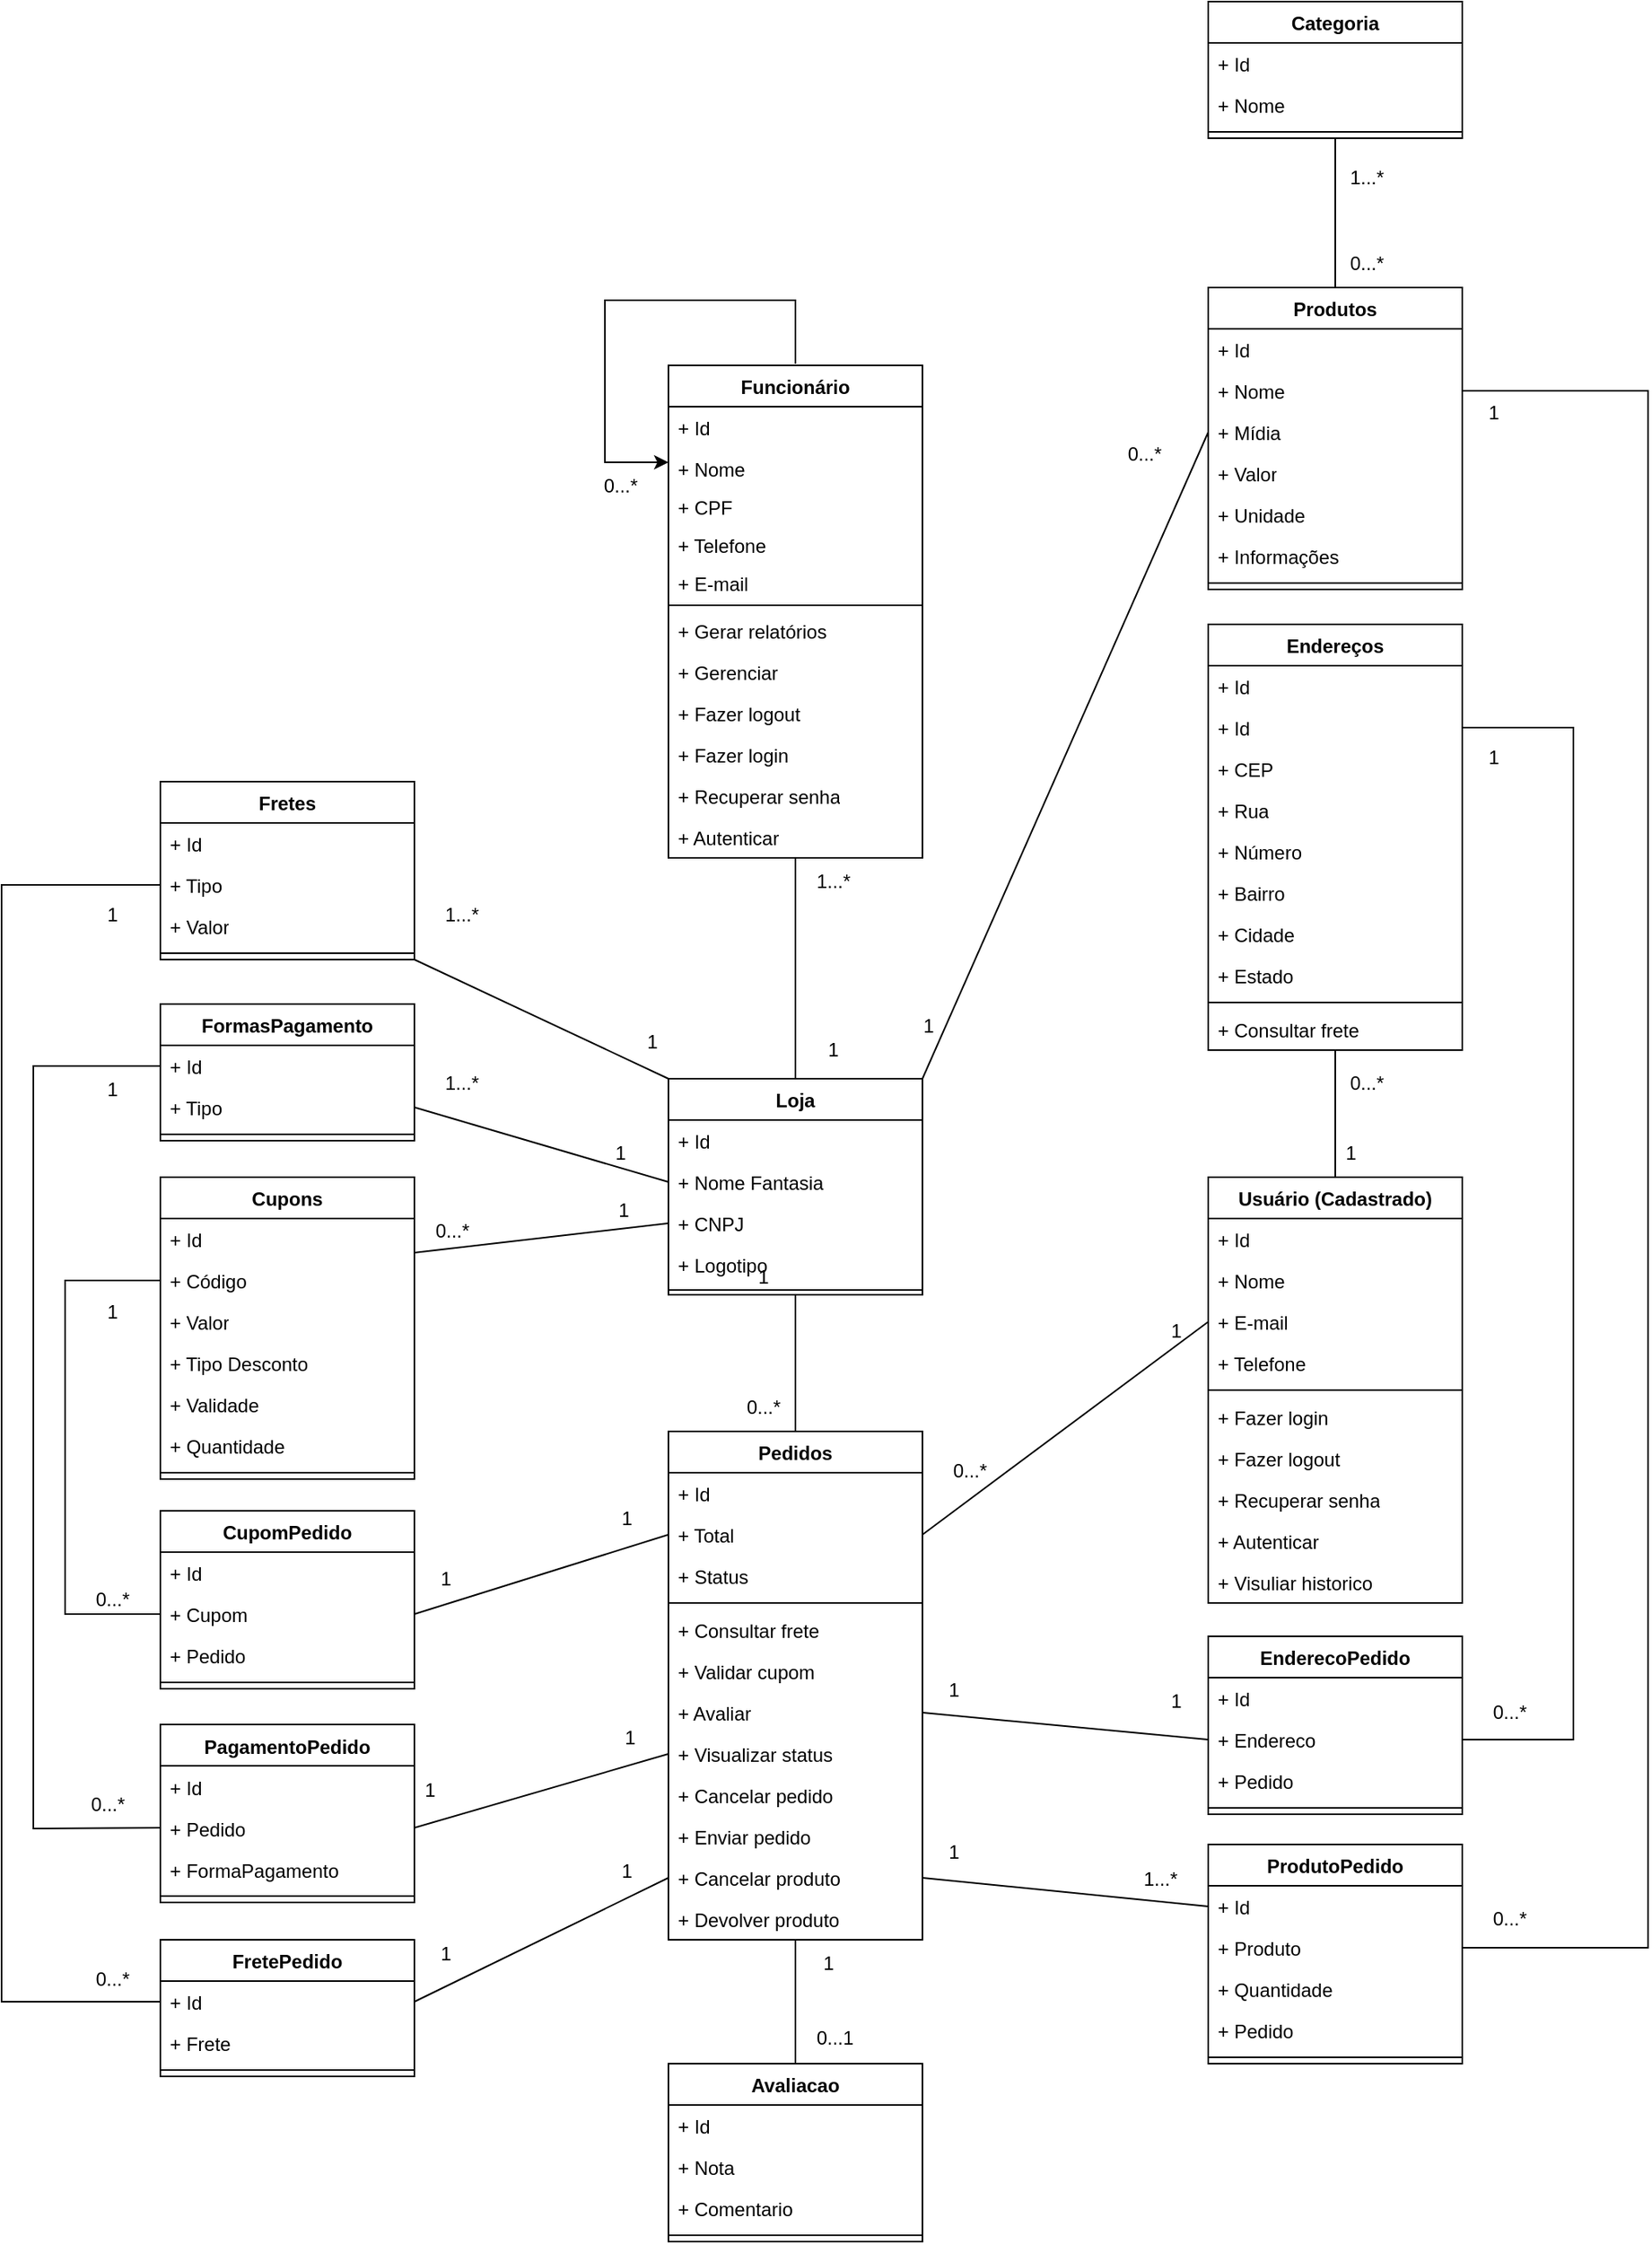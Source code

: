 <mxfile version="24.3.1" type="device">
  <diagram id="C5RBs43oDa-KdzZeNtuy" name="Page-1">
    <mxGraphModel dx="3124" dy="2169" grid="1" gridSize="10" guides="1" tooltips="1" connect="1" arrows="1" fold="1" page="1" pageScale="1" pageWidth="827" pageHeight="1169" math="0" shadow="0">
      <root>
        <mxCell id="WIyWlLk6GJQsqaUBKTNV-0" />
        <mxCell id="WIyWlLk6GJQsqaUBKTNV-1" parent="WIyWlLk6GJQsqaUBKTNV-0" />
        <mxCell id="tByrZ4kUZV2hlQF3_Y7a-0" value="Funcionário" style="swimlane;fontStyle=1;align=center;verticalAlign=top;childLayout=stackLayout;horizontal=1;startSize=26;horizontalStack=0;resizeParent=1;resizeParentMax=0;resizeLast=0;collapsible=1;marginBottom=0;whiteSpace=wrap;html=1;" parent="WIyWlLk6GJQsqaUBKTNV-1" vertex="1">
          <mxGeometry x="280" y="-271" width="160" height="310" as="geometry" />
        </mxCell>
        <mxCell id="4KNc0t5g5Yd6jcQpkHyl-9" value="+ Id" style="text;strokeColor=none;fillColor=none;align=left;verticalAlign=top;spacingLeft=4;spacingRight=4;overflow=hidden;rotatable=0;points=[[0,0.5],[1,0.5]];portConstraint=eastwest;whiteSpace=wrap;html=1;" vertex="1" parent="tByrZ4kUZV2hlQF3_Y7a-0">
          <mxGeometry y="26" width="160" height="26" as="geometry" />
        </mxCell>
        <mxCell id="tByrZ4kUZV2hlQF3_Y7a-1" value="+ Nome" style="text;strokeColor=none;fillColor=none;align=left;verticalAlign=top;spacingLeft=4;spacingRight=4;overflow=hidden;rotatable=0;points=[[0,0.5],[1,0.5]];portConstraint=eastwest;whiteSpace=wrap;html=1;" parent="tByrZ4kUZV2hlQF3_Y7a-0" vertex="1">
          <mxGeometry y="52" width="160" height="24" as="geometry" />
        </mxCell>
        <mxCell id="tByrZ4kUZV2hlQF3_Y7a-45" value="+ CPF" style="text;strokeColor=none;fillColor=none;align=left;verticalAlign=top;spacingLeft=4;spacingRight=4;overflow=hidden;rotatable=0;points=[[0,0.5],[1,0.5]];portConstraint=eastwest;whiteSpace=wrap;html=1;" parent="tByrZ4kUZV2hlQF3_Y7a-0" vertex="1">
          <mxGeometry y="76" width="160" height="24" as="geometry" />
        </mxCell>
        <mxCell id="kVA3D5kcVRuy-kM1eY3f-5" value="+ Telefone" style="text;strokeColor=none;fillColor=none;align=left;verticalAlign=top;spacingLeft=4;spacingRight=4;overflow=hidden;rotatable=0;points=[[0,0.5],[1,0.5]];portConstraint=eastwest;whiteSpace=wrap;html=1;" parent="tByrZ4kUZV2hlQF3_Y7a-0" vertex="1">
          <mxGeometry y="100" width="160" height="24" as="geometry" />
        </mxCell>
        <mxCell id="kVA3D5kcVRuy-kM1eY3f-6" value="+ E-mail" style="text;strokeColor=none;fillColor=none;align=left;verticalAlign=top;spacingLeft=4;spacingRight=4;overflow=hidden;rotatable=0;points=[[0,0.5],[1,0.5]];portConstraint=eastwest;whiteSpace=wrap;html=1;" parent="tByrZ4kUZV2hlQF3_Y7a-0" vertex="1">
          <mxGeometry y="124" width="160" height="24" as="geometry" />
        </mxCell>
        <mxCell id="tByrZ4kUZV2hlQF3_Y7a-2" value="" style="line;strokeWidth=1;fillColor=none;align=left;verticalAlign=middle;spacingTop=-1;spacingLeft=3;spacingRight=3;rotatable=0;labelPosition=right;points=[];portConstraint=eastwest;strokeColor=inherit;" parent="tByrZ4kUZV2hlQF3_Y7a-0" vertex="1">
          <mxGeometry y="148" width="160" height="6" as="geometry" />
        </mxCell>
        <mxCell id="gbsWExYAbiZMJwqvR9Hk-3" value="" style="endArrow=classic;html=1;rounded=0;exitX=0.5;exitY=0;exitDx=0;exitDy=0;entryX=0;entryY=0.375;entryDx=0;entryDy=0;entryPerimeter=0;" parent="tByrZ4kUZV2hlQF3_Y7a-0" target="tByrZ4kUZV2hlQF3_Y7a-1" edge="1">
          <mxGeometry width="50" height="50" relative="1" as="geometry">
            <mxPoint x="80" y="-1" as="sourcePoint" />
            <mxPoint x="-10" y="70" as="targetPoint" />
            <Array as="points">
              <mxPoint x="80" y="-41" />
              <mxPoint x="20" y="-41" />
              <mxPoint x="-40" y="-41" />
              <mxPoint x="-40" y="61" />
            </Array>
          </mxGeometry>
        </mxCell>
        <mxCell id="gbsWExYAbiZMJwqvR9Hk-23" value="+ Gerar relatórios" style="text;strokeColor=none;fillColor=none;align=left;verticalAlign=top;spacingLeft=4;spacingRight=4;overflow=hidden;rotatable=0;points=[[0,0.5],[1,0.5]];portConstraint=eastwest;whiteSpace=wrap;html=1;" parent="tByrZ4kUZV2hlQF3_Y7a-0" vertex="1">
          <mxGeometry y="154" width="160" height="26" as="geometry" />
        </mxCell>
        <mxCell id="gbsWExYAbiZMJwqvR9Hk-22" value="+ Gerenciar" style="text;strokeColor=none;fillColor=none;align=left;verticalAlign=top;spacingLeft=4;spacingRight=4;overflow=hidden;rotatable=0;points=[[0,0.5],[1,0.5]];portConstraint=eastwest;whiteSpace=wrap;html=1;" parent="tByrZ4kUZV2hlQF3_Y7a-0" vertex="1">
          <mxGeometry y="180" width="160" height="26" as="geometry" />
        </mxCell>
        <mxCell id="gbsWExYAbiZMJwqvR9Hk-21" value="+ Fazer logout" style="text;strokeColor=none;fillColor=none;align=left;verticalAlign=top;spacingLeft=4;spacingRight=4;overflow=hidden;rotatable=0;points=[[0,0.5],[1,0.5]];portConstraint=eastwest;whiteSpace=wrap;html=1;" parent="tByrZ4kUZV2hlQF3_Y7a-0" vertex="1">
          <mxGeometry y="206" width="160" height="26" as="geometry" />
        </mxCell>
        <mxCell id="gbsWExYAbiZMJwqvR9Hk-20" value="+ Fazer login" style="text;strokeColor=none;fillColor=none;align=left;verticalAlign=top;spacingLeft=4;spacingRight=4;overflow=hidden;rotatable=0;points=[[0,0.5],[1,0.5]];portConstraint=eastwest;whiteSpace=wrap;html=1;" parent="tByrZ4kUZV2hlQF3_Y7a-0" vertex="1">
          <mxGeometry y="232" width="160" height="26" as="geometry" />
        </mxCell>
        <mxCell id="gbsWExYAbiZMJwqvR9Hk-19" value="+ Recuperar senha&lt;div&gt;&lt;br&gt;&lt;/div&gt;" style="text;strokeColor=none;fillColor=none;align=left;verticalAlign=top;spacingLeft=4;spacingRight=4;overflow=hidden;rotatable=0;points=[[0,0.5],[1,0.5]];portConstraint=eastwest;whiteSpace=wrap;html=1;" parent="tByrZ4kUZV2hlQF3_Y7a-0" vertex="1">
          <mxGeometry y="258" width="160" height="26" as="geometry" />
        </mxCell>
        <mxCell id="gbsWExYAbiZMJwqvR9Hk-18" value="+ Autenticar" style="text;strokeColor=none;fillColor=none;align=left;verticalAlign=top;spacingLeft=4;spacingRight=4;overflow=hidden;rotatable=0;points=[[0,0.5],[1,0.5]];portConstraint=eastwest;whiteSpace=wrap;html=1;" parent="tByrZ4kUZV2hlQF3_Y7a-0" vertex="1">
          <mxGeometry y="284" width="160" height="26" as="geometry" />
        </mxCell>
        <mxCell id="tByrZ4kUZV2hlQF3_Y7a-4" value="Loja" style="swimlane;fontStyle=1;align=center;verticalAlign=top;childLayout=stackLayout;horizontal=1;startSize=26;horizontalStack=0;resizeParent=1;resizeParentMax=0;resizeLast=0;collapsible=1;marginBottom=0;whiteSpace=wrap;html=1;" parent="WIyWlLk6GJQsqaUBKTNV-1" vertex="1">
          <mxGeometry x="280" y="178" width="160" height="136" as="geometry">
            <mxRectangle x="280" y="260" width="60" height="30" as="alternateBounds" />
          </mxGeometry>
        </mxCell>
        <mxCell id="4KNc0t5g5Yd6jcQpkHyl-6" value="+ Id" style="text;strokeColor=none;fillColor=none;align=left;verticalAlign=top;spacingLeft=4;spacingRight=4;overflow=hidden;rotatable=0;points=[[0,0.5],[1,0.5]];portConstraint=eastwest;whiteSpace=wrap;html=1;" vertex="1" parent="tByrZ4kUZV2hlQF3_Y7a-4">
          <mxGeometry y="26" width="160" height="26" as="geometry" />
        </mxCell>
        <mxCell id="tByrZ4kUZV2hlQF3_Y7a-5" value="+ Nome Fantasia" style="text;strokeColor=none;fillColor=none;align=left;verticalAlign=top;spacingLeft=4;spacingRight=4;overflow=hidden;rotatable=0;points=[[0,0.5],[1,0.5]];portConstraint=eastwest;whiteSpace=wrap;html=1;" parent="tByrZ4kUZV2hlQF3_Y7a-4" vertex="1">
          <mxGeometry y="52" width="160" height="26" as="geometry" />
        </mxCell>
        <mxCell id="tByrZ4kUZV2hlQF3_Y7a-43" value="+ CNPJ" style="text;strokeColor=none;fillColor=none;align=left;verticalAlign=top;spacingLeft=4;spacingRight=4;overflow=hidden;rotatable=0;points=[[0,0.5],[1,0.5]];portConstraint=eastwest;whiteSpace=wrap;html=1;" parent="tByrZ4kUZV2hlQF3_Y7a-4" vertex="1">
          <mxGeometry y="78" width="160" height="26" as="geometry" />
        </mxCell>
        <mxCell id="tByrZ4kUZV2hlQF3_Y7a-44" value="+ Logotipo" style="text;strokeColor=none;fillColor=none;align=left;verticalAlign=top;spacingLeft=4;spacingRight=4;overflow=hidden;rotatable=0;points=[[0,0.5],[1,0.5]];portConstraint=eastwest;whiteSpace=wrap;html=1;" parent="tByrZ4kUZV2hlQF3_Y7a-4" vertex="1">
          <mxGeometry y="104" width="160" height="26" as="geometry" />
        </mxCell>
        <mxCell id="tByrZ4kUZV2hlQF3_Y7a-6" value="" style="line;strokeWidth=1;fillColor=none;align=left;verticalAlign=middle;spacingTop=-1;spacingLeft=3;spacingRight=3;rotatable=0;labelPosition=right;points=[];portConstraint=eastwest;strokeColor=inherit;" parent="tByrZ4kUZV2hlQF3_Y7a-4" vertex="1">
          <mxGeometry y="130" width="160" height="6" as="geometry" />
        </mxCell>
        <mxCell id="tByrZ4kUZV2hlQF3_Y7a-8" value="Produtos" style="swimlane;fontStyle=1;align=center;verticalAlign=top;childLayout=stackLayout;horizontal=1;startSize=26;horizontalStack=0;resizeParent=1;resizeParentMax=0;resizeLast=0;collapsible=1;marginBottom=0;whiteSpace=wrap;html=1;" parent="WIyWlLk6GJQsqaUBKTNV-1" vertex="1">
          <mxGeometry x="620" y="-320" width="160" height="190" as="geometry" />
        </mxCell>
        <mxCell id="4KNc0t5g5Yd6jcQpkHyl-7" value="+ Id" style="text;strokeColor=none;fillColor=none;align=left;verticalAlign=top;spacingLeft=4;spacingRight=4;overflow=hidden;rotatable=0;points=[[0,0.5],[1,0.5]];portConstraint=eastwest;whiteSpace=wrap;html=1;" vertex="1" parent="tByrZ4kUZV2hlQF3_Y7a-8">
          <mxGeometry y="26" width="160" height="26" as="geometry" />
        </mxCell>
        <mxCell id="tByrZ4kUZV2hlQF3_Y7a-9" value="+ Nome" style="text;strokeColor=none;fillColor=none;align=left;verticalAlign=top;spacingLeft=4;spacingRight=4;overflow=hidden;rotatable=0;points=[[0,0.5],[1,0.5]];portConstraint=eastwest;whiteSpace=wrap;html=1;" parent="tByrZ4kUZV2hlQF3_Y7a-8" vertex="1">
          <mxGeometry y="52" width="160" height="26" as="geometry" />
        </mxCell>
        <mxCell id="tByrZ4kUZV2hlQF3_Y7a-55" value="+ Mídia" style="text;strokeColor=none;fillColor=none;align=left;verticalAlign=top;spacingLeft=4;spacingRight=4;overflow=hidden;rotatable=0;points=[[0,0.5],[1,0.5]];portConstraint=eastwest;whiteSpace=wrap;html=1;" parent="tByrZ4kUZV2hlQF3_Y7a-8" vertex="1">
          <mxGeometry y="78" width="160" height="26" as="geometry" />
        </mxCell>
        <mxCell id="tByrZ4kUZV2hlQF3_Y7a-56" value="+ Valor" style="text;strokeColor=none;fillColor=none;align=left;verticalAlign=top;spacingLeft=4;spacingRight=4;overflow=hidden;rotatable=0;points=[[0,0.5],[1,0.5]];portConstraint=eastwest;whiteSpace=wrap;html=1;" parent="tByrZ4kUZV2hlQF3_Y7a-8" vertex="1">
          <mxGeometry y="104" width="160" height="26" as="geometry" />
        </mxCell>
        <mxCell id="4KNc0t5g5Yd6jcQpkHyl-61" value="+ Unidade" style="text;strokeColor=none;fillColor=none;align=left;verticalAlign=top;spacingLeft=4;spacingRight=4;overflow=hidden;rotatable=0;points=[[0,0.5],[1,0.5]];portConstraint=eastwest;whiteSpace=wrap;html=1;" vertex="1" parent="tByrZ4kUZV2hlQF3_Y7a-8">
          <mxGeometry y="130" width="160" height="26" as="geometry" />
        </mxCell>
        <mxCell id="tByrZ4kUZV2hlQF3_Y7a-57" value="+ Informações" style="text;strokeColor=none;fillColor=none;align=left;verticalAlign=top;spacingLeft=4;spacingRight=4;overflow=hidden;rotatable=0;points=[[0,0.5],[1,0.5]];portConstraint=eastwest;whiteSpace=wrap;html=1;" parent="tByrZ4kUZV2hlQF3_Y7a-8" vertex="1">
          <mxGeometry y="156" width="160" height="26" as="geometry" />
        </mxCell>
        <mxCell id="tByrZ4kUZV2hlQF3_Y7a-10" value="" style="line;strokeWidth=1;fillColor=none;align=left;verticalAlign=middle;spacingTop=-1;spacingLeft=3;spacingRight=3;rotatable=0;labelPosition=right;points=[];portConstraint=eastwest;strokeColor=inherit;" parent="tByrZ4kUZV2hlQF3_Y7a-8" vertex="1">
          <mxGeometry y="182" width="160" height="8" as="geometry" />
        </mxCell>
        <mxCell id="tByrZ4kUZV2hlQF3_Y7a-12" value="Fretes" style="swimlane;fontStyle=1;align=center;verticalAlign=top;childLayout=stackLayout;horizontal=1;startSize=26;horizontalStack=0;resizeParent=1;resizeParentMax=0;resizeLast=0;collapsible=1;marginBottom=0;whiteSpace=wrap;html=1;" parent="WIyWlLk6GJQsqaUBKTNV-1" vertex="1">
          <mxGeometry x="-40" y="-9" width="160" height="112" as="geometry" />
        </mxCell>
        <mxCell id="4KNc0t5g5Yd6jcQpkHyl-8" value="+ Id" style="text;strokeColor=none;fillColor=none;align=left;verticalAlign=top;spacingLeft=4;spacingRight=4;overflow=hidden;rotatable=0;points=[[0,0.5],[1,0.5]];portConstraint=eastwest;whiteSpace=wrap;html=1;" vertex="1" parent="tByrZ4kUZV2hlQF3_Y7a-12">
          <mxGeometry y="26" width="160" height="26" as="geometry" />
        </mxCell>
        <mxCell id="tByrZ4kUZV2hlQF3_Y7a-13" value="+ Tipo" style="text;strokeColor=none;fillColor=none;align=left;verticalAlign=top;spacingLeft=4;spacingRight=4;overflow=hidden;rotatable=0;points=[[0,0.5],[1,0.5]];portConstraint=eastwest;whiteSpace=wrap;html=1;" parent="tByrZ4kUZV2hlQF3_Y7a-12" vertex="1">
          <mxGeometry y="52" width="160" height="26" as="geometry" />
        </mxCell>
        <mxCell id="tByrZ4kUZV2hlQF3_Y7a-59" value="+ Valor" style="text;strokeColor=none;fillColor=none;align=left;verticalAlign=top;spacingLeft=4;spacingRight=4;overflow=hidden;rotatable=0;points=[[0,0.5],[1,0.5]];portConstraint=eastwest;whiteSpace=wrap;html=1;" parent="tByrZ4kUZV2hlQF3_Y7a-12" vertex="1">
          <mxGeometry y="78" width="160" height="26" as="geometry" />
        </mxCell>
        <mxCell id="tByrZ4kUZV2hlQF3_Y7a-14" value="" style="line;strokeWidth=1;fillColor=none;align=left;verticalAlign=middle;spacingTop=-1;spacingLeft=3;spacingRight=3;rotatable=0;labelPosition=right;points=[];portConstraint=eastwest;strokeColor=inherit;" parent="tByrZ4kUZV2hlQF3_Y7a-12" vertex="1">
          <mxGeometry y="104" width="160" height="8" as="geometry" />
        </mxCell>
        <mxCell id="tByrZ4kUZV2hlQF3_Y7a-16" value="Cupons" style="swimlane;fontStyle=1;align=center;verticalAlign=top;childLayout=stackLayout;horizontal=1;startSize=26;horizontalStack=0;resizeParent=1;resizeParentMax=0;resizeLast=0;collapsible=1;marginBottom=0;whiteSpace=wrap;html=1;" parent="WIyWlLk6GJQsqaUBKTNV-1" vertex="1">
          <mxGeometry x="-40" y="240" width="160" height="190" as="geometry" />
        </mxCell>
        <mxCell id="4KNc0t5g5Yd6jcQpkHyl-2" value="+ Id" style="text;strokeColor=none;fillColor=none;align=left;verticalAlign=top;spacingLeft=4;spacingRight=4;overflow=hidden;rotatable=0;points=[[0,0.5],[1,0.5]];portConstraint=eastwest;whiteSpace=wrap;html=1;" vertex="1" parent="tByrZ4kUZV2hlQF3_Y7a-16">
          <mxGeometry y="26" width="160" height="26" as="geometry" />
        </mxCell>
        <mxCell id="tByrZ4kUZV2hlQF3_Y7a-17" value="+ Código" style="text;strokeColor=none;fillColor=none;align=left;verticalAlign=top;spacingLeft=4;spacingRight=4;overflow=hidden;rotatable=0;points=[[0,0.5],[1,0.5]];portConstraint=eastwest;whiteSpace=wrap;html=1;" parent="tByrZ4kUZV2hlQF3_Y7a-16" vertex="1">
          <mxGeometry y="52" width="160" height="26" as="geometry" />
        </mxCell>
        <mxCell id="tByrZ4kUZV2hlQF3_Y7a-46" value="+ Valor" style="text;strokeColor=none;fillColor=none;align=left;verticalAlign=top;spacingLeft=4;spacingRight=4;overflow=hidden;rotatable=0;points=[[0,0.5],[1,0.5]];portConstraint=eastwest;whiteSpace=wrap;html=1;" parent="tByrZ4kUZV2hlQF3_Y7a-16" vertex="1">
          <mxGeometry y="78" width="160" height="26" as="geometry" />
        </mxCell>
        <mxCell id="tByrZ4kUZV2hlQF3_Y7a-47" value="+ Tipo Desconto" style="text;strokeColor=none;fillColor=none;align=left;verticalAlign=top;spacingLeft=4;spacingRight=4;overflow=hidden;rotatable=0;points=[[0,0.5],[1,0.5]];portConstraint=eastwest;whiteSpace=wrap;html=1;" parent="tByrZ4kUZV2hlQF3_Y7a-16" vertex="1">
          <mxGeometry y="104" width="160" height="26" as="geometry" />
        </mxCell>
        <mxCell id="4KNc0t5g5Yd6jcQpkHyl-32" value="+ Validade" style="text;strokeColor=none;fillColor=none;align=left;verticalAlign=top;spacingLeft=4;spacingRight=4;overflow=hidden;rotatable=0;points=[[0,0.5],[1,0.5]];portConstraint=eastwest;whiteSpace=wrap;html=1;" vertex="1" parent="tByrZ4kUZV2hlQF3_Y7a-16">
          <mxGeometry y="130" width="160" height="26" as="geometry" />
        </mxCell>
        <mxCell id="4KNc0t5g5Yd6jcQpkHyl-31" value="+ Quantidade" style="text;strokeColor=none;fillColor=none;align=left;verticalAlign=top;spacingLeft=4;spacingRight=4;overflow=hidden;rotatable=0;points=[[0,0.5],[1,0.5]];portConstraint=eastwest;whiteSpace=wrap;html=1;" vertex="1" parent="tByrZ4kUZV2hlQF3_Y7a-16">
          <mxGeometry y="156" width="160" height="26" as="geometry" />
        </mxCell>
        <mxCell id="tByrZ4kUZV2hlQF3_Y7a-18" value="" style="line;strokeWidth=1;fillColor=none;align=left;verticalAlign=middle;spacingTop=-1;spacingLeft=3;spacingRight=3;rotatable=0;labelPosition=right;points=[];portConstraint=eastwest;strokeColor=inherit;" parent="tByrZ4kUZV2hlQF3_Y7a-16" vertex="1">
          <mxGeometry y="182" width="160" height="8" as="geometry" />
        </mxCell>
        <mxCell id="tByrZ4kUZV2hlQF3_Y7a-20" value="Pedidos" style="swimlane;fontStyle=1;align=center;verticalAlign=top;childLayout=stackLayout;horizontal=1;startSize=26;horizontalStack=0;resizeParent=1;resizeParentMax=0;resizeLast=0;collapsible=1;marginBottom=0;whiteSpace=wrap;html=1;" parent="WIyWlLk6GJQsqaUBKTNV-1" vertex="1">
          <mxGeometry x="280" y="400" width="160" height="320" as="geometry" />
        </mxCell>
        <mxCell id="4KNc0t5g5Yd6jcQpkHyl-13" value="+ Id" style="text;strokeColor=none;fillColor=none;align=left;verticalAlign=top;spacingLeft=4;spacingRight=4;overflow=hidden;rotatable=0;points=[[0,0.5],[1,0.5]];portConstraint=eastwest;whiteSpace=wrap;html=1;" vertex="1" parent="tByrZ4kUZV2hlQF3_Y7a-20">
          <mxGeometry y="26" width="160" height="26" as="geometry" />
        </mxCell>
        <mxCell id="kVA3D5kcVRuy-kM1eY3f-3" value="+ Total" style="text;strokeColor=none;fillColor=none;align=left;verticalAlign=top;spacingLeft=4;spacingRight=4;overflow=hidden;rotatable=0;points=[[0,0.5],[1,0.5]];portConstraint=eastwest;whiteSpace=wrap;html=1;" parent="tByrZ4kUZV2hlQF3_Y7a-20" vertex="1">
          <mxGeometry y="52" width="160" height="26" as="geometry" />
        </mxCell>
        <mxCell id="kVA3D5kcVRuy-kM1eY3f-2" value="+ Status" style="text;strokeColor=none;fillColor=none;align=left;verticalAlign=top;spacingLeft=4;spacingRight=4;overflow=hidden;rotatable=0;points=[[0,0.5],[1,0.5]];portConstraint=eastwest;whiteSpace=wrap;html=1;" parent="tByrZ4kUZV2hlQF3_Y7a-20" vertex="1">
          <mxGeometry y="78" width="160" height="26" as="geometry" />
        </mxCell>
        <mxCell id="tByrZ4kUZV2hlQF3_Y7a-22" value="" style="line;strokeWidth=1;fillColor=none;align=left;verticalAlign=middle;spacingTop=-1;spacingLeft=3;spacingRight=3;rotatable=0;labelPosition=right;points=[];portConstraint=eastwest;strokeColor=inherit;" parent="tByrZ4kUZV2hlQF3_Y7a-20" vertex="1">
          <mxGeometry y="104" width="160" height="8" as="geometry" />
        </mxCell>
        <mxCell id="gbsWExYAbiZMJwqvR9Hk-30" value="+ Consultar frete" style="text;strokeColor=none;fillColor=none;align=left;verticalAlign=top;spacingLeft=4;spacingRight=4;overflow=hidden;rotatable=0;points=[[0,0.5],[1,0.5]];portConstraint=eastwest;whiteSpace=wrap;html=1;" parent="tByrZ4kUZV2hlQF3_Y7a-20" vertex="1">
          <mxGeometry y="112" width="160" height="26" as="geometry" />
        </mxCell>
        <mxCell id="gbsWExYAbiZMJwqvR9Hk-31" value="+ Validar cupom" style="text;strokeColor=none;fillColor=none;align=left;verticalAlign=top;spacingLeft=4;spacingRight=4;overflow=hidden;rotatable=0;points=[[0,0.5],[1,0.5]];portConstraint=eastwest;whiteSpace=wrap;html=1;" parent="tByrZ4kUZV2hlQF3_Y7a-20" vertex="1">
          <mxGeometry y="138" width="160" height="26" as="geometry" />
        </mxCell>
        <mxCell id="gbsWExYAbiZMJwqvR9Hk-29" value="+ Avaliar" style="text;strokeColor=none;fillColor=none;align=left;verticalAlign=top;spacingLeft=4;spacingRight=4;overflow=hidden;rotatable=0;points=[[0,0.5],[1,0.5]];portConstraint=eastwest;whiteSpace=wrap;html=1;" parent="tByrZ4kUZV2hlQF3_Y7a-20" vertex="1">
          <mxGeometry y="164" width="160" height="26" as="geometry" />
        </mxCell>
        <mxCell id="gbsWExYAbiZMJwqvR9Hk-35" value="+ Visualizar status" style="text;strokeColor=none;fillColor=none;align=left;verticalAlign=top;spacingLeft=4;spacingRight=4;overflow=hidden;rotatable=0;points=[[0,0.5],[1,0.5]];portConstraint=eastwest;whiteSpace=wrap;html=1;" parent="tByrZ4kUZV2hlQF3_Y7a-20" vertex="1">
          <mxGeometry y="190" width="160" height="26" as="geometry" />
        </mxCell>
        <mxCell id="gbsWExYAbiZMJwqvR9Hk-33" value="+ Cancelar pedido" style="text;strokeColor=none;fillColor=none;align=left;verticalAlign=top;spacingLeft=4;spacingRight=4;overflow=hidden;rotatable=0;points=[[0,0.5],[1,0.5]];portConstraint=eastwest;whiteSpace=wrap;html=1;" parent="tByrZ4kUZV2hlQF3_Y7a-20" vertex="1">
          <mxGeometry y="216" width="160" height="26" as="geometry" />
        </mxCell>
        <mxCell id="gbsWExYAbiZMJwqvR9Hk-36" value="+ Enviar pedido" style="text;strokeColor=none;fillColor=none;align=left;verticalAlign=top;spacingLeft=4;spacingRight=4;overflow=hidden;rotatable=0;points=[[0,0.5],[1,0.5]];portConstraint=eastwest;whiteSpace=wrap;html=1;" parent="tByrZ4kUZV2hlQF3_Y7a-20" vertex="1">
          <mxGeometry y="242" width="160" height="26" as="geometry" />
        </mxCell>
        <mxCell id="gbsWExYAbiZMJwqvR9Hk-34" value="+ Cancelar produto" style="text;strokeColor=none;fillColor=none;align=left;verticalAlign=top;spacingLeft=4;spacingRight=4;overflow=hidden;rotatable=0;points=[[0,0.5],[1,0.5]];portConstraint=eastwest;whiteSpace=wrap;html=1;" parent="tByrZ4kUZV2hlQF3_Y7a-20" vertex="1">
          <mxGeometry y="268" width="160" height="26" as="geometry" />
        </mxCell>
        <mxCell id="gbsWExYAbiZMJwqvR9Hk-38" value="+ Devolver produto" style="text;strokeColor=none;fillColor=none;align=left;verticalAlign=top;spacingLeft=4;spacingRight=4;overflow=hidden;rotatable=0;points=[[0,0.5],[1,0.5]];portConstraint=eastwest;whiteSpace=wrap;html=1;" parent="tByrZ4kUZV2hlQF3_Y7a-20" vertex="1">
          <mxGeometry y="294" width="160" height="26" as="geometry" />
        </mxCell>
        <mxCell id="tByrZ4kUZV2hlQF3_Y7a-28" value="Usuário (Cadastrado)" style="swimlane;fontStyle=1;align=center;verticalAlign=top;childLayout=stackLayout;horizontal=1;startSize=26;horizontalStack=0;resizeParent=1;resizeParentMax=0;resizeLast=0;collapsible=1;marginBottom=0;whiteSpace=wrap;html=1;" parent="WIyWlLk6GJQsqaUBKTNV-1" vertex="1">
          <mxGeometry x="620" y="240" width="160" height="268" as="geometry" />
        </mxCell>
        <mxCell id="4KNc0t5g5Yd6jcQpkHyl-12" value="+ Id" style="text;strokeColor=none;fillColor=none;align=left;verticalAlign=top;spacingLeft=4;spacingRight=4;overflow=hidden;rotatable=0;points=[[0,0.5],[1,0.5]];portConstraint=eastwest;whiteSpace=wrap;html=1;" vertex="1" parent="tByrZ4kUZV2hlQF3_Y7a-28">
          <mxGeometry y="26" width="160" height="26" as="geometry" />
        </mxCell>
        <mxCell id="tByrZ4kUZV2hlQF3_Y7a-29" value="+ Nome" style="text;strokeColor=none;fillColor=none;align=left;verticalAlign=top;spacingLeft=4;spacingRight=4;overflow=hidden;rotatable=0;points=[[0,0.5],[1,0.5]];portConstraint=eastwest;whiteSpace=wrap;html=1;" parent="tByrZ4kUZV2hlQF3_Y7a-28" vertex="1">
          <mxGeometry y="52" width="160" height="26" as="geometry" />
        </mxCell>
        <mxCell id="tByrZ4kUZV2hlQF3_Y7a-48" value="+ E-mail" style="text;strokeColor=none;fillColor=none;align=left;verticalAlign=top;spacingLeft=4;spacingRight=4;overflow=hidden;rotatable=0;points=[[0,0.5],[1,0.5]];portConstraint=eastwest;whiteSpace=wrap;html=1;" parent="tByrZ4kUZV2hlQF3_Y7a-28" vertex="1">
          <mxGeometry y="78" width="160" height="26" as="geometry" />
        </mxCell>
        <mxCell id="tByrZ4kUZV2hlQF3_Y7a-49" value="+ Telefone" style="text;strokeColor=none;fillColor=none;align=left;verticalAlign=top;spacingLeft=4;spacingRight=4;overflow=hidden;rotatable=0;points=[[0,0.5],[1,0.5]];portConstraint=eastwest;whiteSpace=wrap;html=1;" parent="tByrZ4kUZV2hlQF3_Y7a-28" vertex="1">
          <mxGeometry y="104" width="160" height="26" as="geometry" />
        </mxCell>
        <mxCell id="tByrZ4kUZV2hlQF3_Y7a-30" value="" style="line;strokeWidth=1;fillColor=none;align=left;verticalAlign=middle;spacingTop=-1;spacingLeft=3;spacingRight=3;rotatable=0;labelPosition=right;points=[];portConstraint=eastwest;strokeColor=inherit;" parent="tByrZ4kUZV2hlQF3_Y7a-28" vertex="1">
          <mxGeometry y="130" width="160" height="8" as="geometry" />
        </mxCell>
        <mxCell id="gbsWExYAbiZMJwqvR9Hk-17" value="+ Fazer login" style="text;strokeColor=none;fillColor=none;align=left;verticalAlign=top;spacingLeft=4;spacingRight=4;overflow=hidden;rotatable=0;points=[[0,0.5],[1,0.5]];portConstraint=eastwest;whiteSpace=wrap;html=1;" parent="tByrZ4kUZV2hlQF3_Y7a-28" vertex="1">
          <mxGeometry y="138" width="160" height="26" as="geometry" />
        </mxCell>
        <mxCell id="gbsWExYAbiZMJwqvR9Hk-28" value="+ Fazer logout" style="text;strokeColor=none;fillColor=none;align=left;verticalAlign=top;spacingLeft=4;spacingRight=4;overflow=hidden;rotatable=0;points=[[0,0.5],[1,0.5]];portConstraint=eastwest;whiteSpace=wrap;html=1;" parent="tByrZ4kUZV2hlQF3_Y7a-28" vertex="1">
          <mxGeometry y="164" width="160" height="26" as="geometry" />
        </mxCell>
        <mxCell id="gbsWExYAbiZMJwqvR9Hk-26" value="+ Recuperar senha&lt;div&gt;&lt;br&gt;&lt;/div&gt;" style="text;strokeColor=none;fillColor=none;align=left;verticalAlign=top;spacingLeft=4;spacingRight=4;overflow=hidden;rotatable=0;points=[[0,0.5],[1,0.5]];portConstraint=eastwest;whiteSpace=wrap;html=1;" parent="tByrZ4kUZV2hlQF3_Y7a-28" vertex="1">
          <mxGeometry y="190" width="160" height="26" as="geometry" />
        </mxCell>
        <mxCell id="gbsWExYAbiZMJwqvR9Hk-25" value="+ Autenticar" style="text;strokeColor=none;fillColor=none;align=left;verticalAlign=top;spacingLeft=4;spacingRight=4;overflow=hidden;rotatable=0;points=[[0,0.5],[1,0.5]];portConstraint=eastwest;whiteSpace=wrap;html=1;" parent="tByrZ4kUZV2hlQF3_Y7a-28" vertex="1">
          <mxGeometry y="216" width="160" height="26" as="geometry" />
        </mxCell>
        <mxCell id="gbsWExYAbiZMJwqvR9Hk-37" value="+ Visuliar historico" style="text;strokeColor=none;fillColor=none;align=left;verticalAlign=top;spacingLeft=4;spacingRight=4;overflow=hidden;rotatable=0;points=[[0,0.5],[1,0.5]];portConstraint=eastwest;whiteSpace=wrap;html=1;" parent="tByrZ4kUZV2hlQF3_Y7a-28" vertex="1">
          <mxGeometry y="242" width="160" height="26" as="geometry" />
        </mxCell>
        <mxCell id="tByrZ4kUZV2hlQF3_Y7a-32" value="Endereços" style="swimlane;fontStyle=1;align=center;verticalAlign=top;childLayout=stackLayout;horizontal=1;startSize=26;horizontalStack=0;resizeParent=1;resizeParentMax=0;resizeLast=0;collapsible=1;marginBottom=0;whiteSpace=wrap;html=1;" parent="WIyWlLk6GJQsqaUBKTNV-1" vertex="1">
          <mxGeometry x="620" y="-108" width="160" height="268" as="geometry" />
        </mxCell>
        <mxCell id="4KNc0t5g5Yd6jcQpkHyl-11" value="+ Id" style="text;strokeColor=none;fillColor=none;align=left;verticalAlign=top;spacingLeft=4;spacingRight=4;overflow=hidden;rotatable=0;points=[[0,0.5],[1,0.5]];portConstraint=eastwest;whiteSpace=wrap;html=1;" vertex="1" parent="tByrZ4kUZV2hlQF3_Y7a-32">
          <mxGeometry y="26" width="160" height="26" as="geometry" />
        </mxCell>
        <mxCell id="4KNc0t5g5Yd6jcQpkHyl-62" value="+ Id" style="text;strokeColor=none;fillColor=none;align=left;verticalAlign=top;spacingLeft=4;spacingRight=4;overflow=hidden;rotatable=0;points=[[0,0.5],[1,0.5]];portConstraint=eastwest;whiteSpace=wrap;html=1;" vertex="1" parent="tByrZ4kUZV2hlQF3_Y7a-32">
          <mxGeometry y="52" width="160" height="26" as="geometry" />
        </mxCell>
        <mxCell id="tByrZ4kUZV2hlQF3_Y7a-33" value="+ CEP" style="text;strokeColor=none;fillColor=none;align=left;verticalAlign=top;spacingLeft=4;spacingRight=4;overflow=hidden;rotatable=0;points=[[0,0.5],[1,0.5]];portConstraint=eastwest;whiteSpace=wrap;html=1;" parent="tByrZ4kUZV2hlQF3_Y7a-32" vertex="1">
          <mxGeometry y="78" width="160" height="26" as="geometry" />
        </mxCell>
        <mxCell id="tByrZ4kUZV2hlQF3_Y7a-51" value="+ Rua" style="text;strokeColor=none;fillColor=none;align=left;verticalAlign=top;spacingLeft=4;spacingRight=4;overflow=hidden;rotatable=0;points=[[0,0.5],[1,0.5]];portConstraint=eastwest;whiteSpace=wrap;html=1;" parent="tByrZ4kUZV2hlQF3_Y7a-32" vertex="1">
          <mxGeometry y="104" width="160" height="26" as="geometry" />
        </mxCell>
        <mxCell id="tByrZ4kUZV2hlQF3_Y7a-52" value="+ Número" style="text;strokeColor=none;fillColor=none;align=left;verticalAlign=top;spacingLeft=4;spacingRight=4;overflow=hidden;rotatable=0;points=[[0,0.5],[1,0.5]];portConstraint=eastwest;whiteSpace=wrap;html=1;" parent="tByrZ4kUZV2hlQF3_Y7a-32" vertex="1">
          <mxGeometry y="130" width="160" height="26" as="geometry" />
        </mxCell>
        <mxCell id="tByrZ4kUZV2hlQF3_Y7a-53" value="+ Bairro" style="text;strokeColor=none;fillColor=none;align=left;verticalAlign=top;spacingLeft=4;spacingRight=4;overflow=hidden;rotatable=0;points=[[0,0.5],[1,0.5]];portConstraint=eastwest;whiteSpace=wrap;html=1;" parent="tByrZ4kUZV2hlQF3_Y7a-32" vertex="1">
          <mxGeometry y="156" width="160" height="26" as="geometry" />
        </mxCell>
        <mxCell id="kVA3D5kcVRuy-kM1eY3f-0" value="+ Cidade" style="text;strokeColor=none;fillColor=none;align=left;verticalAlign=top;spacingLeft=4;spacingRight=4;overflow=hidden;rotatable=0;points=[[0,0.5],[1,0.5]];portConstraint=eastwest;whiteSpace=wrap;html=1;" parent="tByrZ4kUZV2hlQF3_Y7a-32" vertex="1">
          <mxGeometry y="182" width="160" height="26" as="geometry" />
        </mxCell>
        <mxCell id="kVA3D5kcVRuy-kM1eY3f-1" value="+ Estado" style="text;strokeColor=none;fillColor=none;align=left;verticalAlign=top;spacingLeft=4;spacingRight=4;overflow=hidden;rotatable=0;points=[[0,0.5],[1,0.5]];portConstraint=eastwest;whiteSpace=wrap;html=1;" parent="tByrZ4kUZV2hlQF3_Y7a-32" vertex="1">
          <mxGeometry y="208" width="160" height="26" as="geometry" />
        </mxCell>
        <mxCell id="tByrZ4kUZV2hlQF3_Y7a-34" value="" style="line;strokeWidth=1;fillColor=none;align=left;verticalAlign=middle;spacingTop=-1;spacingLeft=3;spacingRight=3;rotatable=0;labelPosition=right;points=[];portConstraint=eastwest;strokeColor=inherit;" parent="tByrZ4kUZV2hlQF3_Y7a-32" vertex="1">
          <mxGeometry y="234" width="160" height="8" as="geometry" />
        </mxCell>
        <mxCell id="gbsWExYAbiZMJwqvR9Hk-32" value="+ Consultar frete" style="text;strokeColor=none;fillColor=none;align=left;verticalAlign=top;spacingLeft=4;spacingRight=4;overflow=hidden;rotatable=0;points=[[0,0.5],[1,0.5]];portConstraint=eastwest;whiteSpace=wrap;html=1;" parent="tByrZ4kUZV2hlQF3_Y7a-32" vertex="1">
          <mxGeometry y="242" width="160" height="26" as="geometry" />
        </mxCell>
        <mxCell id="tByrZ4kUZV2hlQF3_Y7a-36" value="FormasPagamento" style="swimlane;fontStyle=1;align=center;verticalAlign=top;childLayout=stackLayout;horizontal=1;startSize=26;horizontalStack=0;resizeParent=1;resizeParentMax=0;resizeLast=0;collapsible=1;marginBottom=0;whiteSpace=wrap;html=1;" parent="WIyWlLk6GJQsqaUBKTNV-1" vertex="1">
          <mxGeometry x="-40" y="131" width="160" height="86" as="geometry" />
        </mxCell>
        <mxCell id="4KNc0t5g5Yd6jcQpkHyl-10" value="+ Id" style="text;strokeColor=none;fillColor=none;align=left;verticalAlign=top;spacingLeft=4;spacingRight=4;overflow=hidden;rotatable=0;points=[[0,0.5],[1,0.5]];portConstraint=eastwest;whiteSpace=wrap;html=1;" vertex="1" parent="tByrZ4kUZV2hlQF3_Y7a-36">
          <mxGeometry y="26" width="160" height="26" as="geometry" />
        </mxCell>
        <mxCell id="tByrZ4kUZV2hlQF3_Y7a-37" value="+ Tipo" style="text;strokeColor=none;fillColor=none;align=left;verticalAlign=top;spacingLeft=4;spacingRight=4;overflow=hidden;rotatable=0;points=[[0,0.5],[1,0.5]];portConstraint=eastwest;whiteSpace=wrap;html=1;" parent="tByrZ4kUZV2hlQF3_Y7a-36" vertex="1">
          <mxGeometry y="52" width="160" height="26" as="geometry" />
        </mxCell>
        <mxCell id="tByrZ4kUZV2hlQF3_Y7a-38" value="" style="line;strokeWidth=1;fillColor=none;align=left;verticalAlign=middle;spacingTop=-1;spacingLeft=3;spacingRight=3;rotatable=0;labelPosition=right;points=[];portConstraint=eastwest;strokeColor=inherit;" parent="tByrZ4kUZV2hlQF3_Y7a-36" vertex="1">
          <mxGeometry y="78" width="160" height="8" as="geometry" />
        </mxCell>
        <mxCell id="sFIjfg-P7H85I34g_4fi-9" value="" style="endArrow=none;html=1;rounded=0;entryX=0.5;entryY=1;entryDx=0;entryDy=0;exitX=0.5;exitY=0;exitDx=0;exitDy=0;" parent="WIyWlLk6GJQsqaUBKTNV-1" source="tByrZ4kUZV2hlQF3_Y7a-4" target="tByrZ4kUZV2hlQF3_Y7a-0" edge="1">
          <mxGeometry width="50" height="50" relative="1" as="geometry">
            <mxPoint x="390" y="290" as="sourcePoint" />
            <mxPoint x="440" y="240" as="targetPoint" />
          </mxGeometry>
        </mxCell>
        <mxCell id="sFIjfg-P7H85I34g_4fi-10" value="" style="endArrow=none;html=1;rounded=0;entryX=1;entryY=1;entryDx=0;entryDy=0;exitX=0;exitY=0;exitDx=0;exitDy=0;" parent="WIyWlLk6GJQsqaUBKTNV-1" source="tByrZ4kUZV2hlQF3_Y7a-4" target="tByrZ4kUZV2hlQF3_Y7a-12" edge="1">
          <mxGeometry width="50" height="50" relative="1" as="geometry">
            <mxPoint x="390" y="270" as="sourcePoint" />
            <mxPoint x="440" y="220" as="targetPoint" />
          </mxGeometry>
        </mxCell>
        <mxCell id="sFIjfg-P7H85I34g_4fi-11" value="" style="endArrow=none;html=1;rounded=0;exitX=1;exitY=0.5;exitDx=0;exitDy=0;entryX=0;entryY=0.5;entryDx=0;entryDy=0;" parent="WIyWlLk6GJQsqaUBKTNV-1" source="tByrZ4kUZV2hlQF3_Y7a-37" target="tByrZ4kUZV2hlQF3_Y7a-5" edge="1">
          <mxGeometry width="50" height="50" relative="1" as="geometry">
            <mxPoint x="390" y="270" as="sourcePoint" />
            <mxPoint x="440" y="220" as="targetPoint" />
          </mxGeometry>
        </mxCell>
        <mxCell id="sFIjfg-P7H85I34g_4fi-15" value="" style="endArrow=none;html=1;rounded=0;exitX=1;exitY=0.25;exitDx=0;exitDy=0;entryX=0;entryY=0.5;entryDx=0;entryDy=0;" parent="WIyWlLk6GJQsqaUBKTNV-1" source="tByrZ4kUZV2hlQF3_Y7a-16" target="tByrZ4kUZV2hlQF3_Y7a-43" edge="1">
          <mxGeometry width="50" height="50" relative="1" as="geometry">
            <mxPoint x="390" y="270" as="sourcePoint" />
            <mxPoint x="440" y="220" as="targetPoint" />
          </mxGeometry>
        </mxCell>
        <mxCell id="sFIjfg-P7H85I34g_4fi-17" value="" style="endArrow=none;html=1;rounded=0;exitX=0.5;exitY=0;exitDx=0;exitDy=0;entryX=0.5;entryY=1;entryDx=0;entryDy=0;" parent="WIyWlLk6GJQsqaUBKTNV-1" source="tByrZ4kUZV2hlQF3_Y7a-20" target="tByrZ4kUZV2hlQF3_Y7a-4" edge="1">
          <mxGeometry width="50" height="50" relative="1" as="geometry">
            <mxPoint x="390" y="330" as="sourcePoint" />
            <mxPoint x="440" y="280" as="targetPoint" />
          </mxGeometry>
        </mxCell>
        <mxCell id="sFIjfg-P7H85I34g_4fi-19" value="" style="endArrow=none;html=1;rounded=0;entryX=0.5;entryY=1;entryDx=0;entryDy=0;exitX=0.5;exitY=0;exitDx=0;exitDy=0;" parent="WIyWlLk6GJQsqaUBKTNV-1" source="tByrZ4kUZV2hlQF3_Y7a-28" target="tByrZ4kUZV2hlQF3_Y7a-32" edge="1">
          <mxGeometry width="50" height="50" relative="1" as="geometry">
            <mxPoint x="390" y="330" as="sourcePoint" />
            <mxPoint x="440" y="280" as="targetPoint" />
          </mxGeometry>
        </mxCell>
        <mxCell id="sFIjfg-P7H85I34g_4fi-20" value="" style="endArrow=none;html=1;rounded=0;entryX=0;entryY=0.5;entryDx=0;entryDy=0;exitX=1;exitY=0.5;exitDx=0;exitDy=0;" parent="WIyWlLk6GJQsqaUBKTNV-1" target="tByrZ4kUZV2hlQF3_Y7a-48" edge="1">
          <mxGeometry width="50" height="50" relative="1" as="geometry">
            <mxPoint x="440" y="465" as="sourcePoint" />
            <mxPoint x="440" y="280" as="targetPoint" />
          </mxGeometry>
        </mxCell>
        <mxCell id="sFIjfg-P7H85I34g_4fi-39" value="0...*" style="text;html=1;align=center;verticalAlign=middle;whiteSpace=wrap;rounded=0;" parent="WIyWlLk6GJQsqaUBKTNV-1" vertex="1">
          <mxGeometry x="440" y="410" width="60" height="30" as="geometry" />
        </mxCell>
        <mxCell id="sFIjfg-P7H85I34g_4fi-42" value="1" style="text;html=1;align=center;verticalAlign=middle;whiteSpace=wrap;rounded=0;" parent="WIyWlLk6GJQsqaUBKTNV-1" vertex="1">
          <mxGeometry x="354" y="145" width="60" height="30" as="geometry" />
        </mxCell>
        <mxCell id="sFIjfg-P7H85I34g_4fi-43" value="1...*" style="text;html=1;align=center;verticalAlign=middle;whiteSpace=wrap;rounded=0;" parent="WIyWlLk6GJQsqaUBKTNV-1" vertex="1">
          <mxGeometry x="354" y="39" width="60" height="30" as="geometry" />
        </mxCell>
        <mxCell id="sFIjfg-P7H85I34g_4fi-44" value="1" style="text;html=1;align=center;verticalAlign=middle;whiteSpace=wrap;rounded=0;" parent="WIyWlLk6GJQsqaUBKTNV-1" vertex="1">
          <mxGeometry x="310" y="288" width="60" height="30" as="geometry" />
        </mxCell>
        <mxCell id="sFIjfg-P7H85I34g_4fi-45" value="0...*" style="text;html=1;align=center;verticalAlign=middle;whiteSpace=wrap;rounded=0;" parent="WIyWlLk6GJQsqaUBKTNV-1" vertex="1">
          <mxGeometry x="310" y="370" width="60" height="30" as="geometry" />
        </mxCell>
        <mxCell id="sFIjfg-P7H85I34g_4fi-52" value="1...*" style="text;html=1;align=center;verticalAlign=middle;whiteSpace=wrap;rounded=0;" parent="WIyWlLk6GJQsqaUBKTNV-1" vertex="1">
          <mxGeometry x="120" y="60" width="60" height="30" as="geometry" />
        </mxCell>
        <mxCell id="sFIjfg-P7H85I34g_4fi-53" value="1...*" style="text;html=1;align=center;verticalAlign=middle;whiteSpace=wrap;rounded=0;" parent="WIyWlLk6GJQsqaUBKTNV-1" vertex="1">
          <mxGeometry x="120" y="166" width="60" height="30" as="geometry" />
        </mxCell>
        <mxCell id="sFIjfg-P7H85I34g_4fi-54" value="0...*" style="text;html=1;align=center;verticalAlign=middle;whiteSpace=wrap;rounded=0;" parent="WIyWlLk6GJQsqaUBKTNV-1" vertex="1">
          <mxGeometry x="114" y="259" width="60" height="30" as="geometry" />
        </mxCell>
        <mxCell id="sFIjfg-P7H85I34g_4fi-55" value="1" style="text;html=1;align=center;verticalAlign=middle;whiteSpace=wrap;rounded=0;" parent="WIyWlLk6GJQsqaUBKTNV-1" vertex="1">
          <mxGeometry x="240" y="140" width="60" height="30" as="geometry" />
        </mxCell>
        <mxCell id="sFIjfg-P7H85I34g_4fi-56" value="1" style="text;html=1;align=center;verticalAlign=middle;whiteSpace=wrap;rounded=0;" parent="WIyWlLk6GJQsqaUBKTNV-1" vertex="1">
          <mxGeometry x="220" y="210" width="60" height="30" as="geometry" />
        </mxCell>
        <mxCell id="sFIjfg-P7H85I34g_4fi-57" value="1" style="text;html=1;align=center;verticalAlign=middle;whiteSpace=wrap;rounded=0;" parent="WIyWlLk6GJQsqaUBKTNV-1" vertex="1">
          <mxGeometry x="222" y="246" width="60" height="30" as="geometry" />
        </mxCell>
        <mxCell id="sFIjfg-P7H85I34g_4fi-61" value="1" style="text;html=1;align=center;verticalAlign=middle;whiteSpace=wrap;rounded=0;" parent="WIyWlLk6GJQsqaUBKTNV-1" vertex="1">
          <mxGeometry x="570" y="322" width="60" height="30" as="geometry" />
        </mxCell>
        <mxCell id="sFIjfg-P7H85I34g_4fi-62" value="1" style="text;html=1;align=center;verticalAlign=middle;whiteSpace=wrap;rounded=0;" parent="WIyWlLk6GJQsqaUBKTNV-1" vertex="1">
          <mxGeometry x="680" y="210" width="60" height="30" as="geometry" />
        </mxCell>
        <mxCell id="sFIjfg-P7H85I34g_4fi-63" value="0...*" style="text;html=1;align=center;verticalAlign=middle;whiteSpace=wrap;rounded=0;" parent="WIyWlLk6GJQsqaUBKTNV-1" vertex="1">
          <mxGeometry x="690" y="166" width="60" height="30" as="geometry" />
        </mxCell>
        <mxCell id="gbsWExYAbiZMJwqvR9Hk-0" value="" style="endArrow=none;html=1;rounded=0;entryX=0;entryY=0.5;entryDx=0;entryDy=0;exitX=1;exitY=0;exitDx=0;exitDy=0;" parent="WIyWlLk6GJQsqaUBKTNV-1" source="tByrZ4kUZV2hlQF3_Y7a-4" target="tByrZ4kUZV2hlQF3_Y7a-55" edge="1">
          <mxGeometry width="50" height="50" relative="1" as="geometry">
            <mxPoint x="560" y="200" as="sourcePoint" />
            <mxPoint x="610" y="150" as="targetPoint" />
          </mxGeometry>
        </mxCell>
        <mxCell id="gbsWExYAbiZMJwqvR9Hk-1" value="0...*" style="text;html=1;align=center;verticalAlign=middle;whiteSpace=wrap;rounded=0;" parent="WIyWlLk6GJQsqaUBKTNV-1" vertex="1">
          <mxGeometry x="550" y="-230" width="60" height="30" as="geometry" />
        </mxCell>
        <mxCell id="gbsWExYAbiZMJwqvR9Hk-2" value="1" style="text;html=1;align=center;verticalAlign=middle;whiteSpace=wrap;rounded=0;" parent="WIyWlLk6GJQsqaUBKTNV-1" vertex="1">
          <mxGeometry x="414" y="130" width="60" height="30" as="geometry" />
        </mxCell>
        <mxCell id="gbsWExYAbiZMJwqvR9Hk-4" value="0...*" style="text;html=1;align=center;verticalAlign=middle;whiteSpace=wrap;rounded=0;" parent="WIyWlLk6GJQsqaUBKTNV-1" vertex="1">
          <mxGeometry x="690" y="-350" width="60" height="30" as="geometry" />
        </mxCell>
        <mxCell id="gbsWExYAbiZMJwqvR9Hk-5" value="0...*" style="text;html=1;align=center;verticalAlign=middle;whiteSpace=wrap;rounded=0;" parent="WIyWlLk6GJQsqaUBKTNV-1" vertex="1">
          <mxGeometry x="220" y="-210" width="60" height="30" as="geometry" />
        </mxCell>
        <mxCell id="gbsWExYAbiZMJwqvR9Hk-6" value="Categoria" style="swimlane;fontStyle=1;align=center;verticalAlign=top;childLayout=stackLayout;horizontal=1;startSize=26;horizontalStack=0;resizeParent=1;resizeParentMax=0;resizeLast=0;collapsible=1;marginBottom=0;whiteSpace=wrap;html=1;" parent="WIyWlLk6GJQsqaUBKTNV-1" vertex="1">
          <mxGeometry x="620" y="-500" width="160" height="86" as="geometry" />
        </mxCell>
        <mxCell id="4KNc0t5g5Yd6jcQpkHyl-5" value="+ Id" style="text;strokeColor=none;fillColor=none;align=left;verticalAlign=top;spacingLeft=4;spacingRight=4;overflow=hidden;rotatable=0;points=[[0,0.5],[1,0.5]];portConstraint=eastwest;whiteSpace=wrap;html=1;" vertex="1" parent="gbsWExYAbiZMJwqvR9Hk-6">
          <mxGeometry y="26" width="160" height="26" as="geometry" />
        </mxCell>
        <mxCell id="gbsWExYAbiZMJwqvR9Hk-7" value="+ Nome" style="text;strokeColor=none;fillColor=none;align=left;verticalAlign=top;spacingLeft=4;spacingRight=4;overflow=hidden;rotatable=0;points=[[0,0.5],[1,0.5]];portConstraint=eastwest;whiteSpace=wrap;html=1;" parent="gbsWExYAbiZMJwqvR9Hk-6" vertex="1">
          <mxGeometry y="52" width="160" height="26" as="geometry" />
        </mxCell>
        <mxCell id="gbsWExYAbiZMJwqvR9Hk-11" value="" style="line;strokeWidth=1;fillColor=none;align=left;verticalAlign=middle;spacingTop=-1;spacingLeft=3;spacingRight=3;rotatable=0;labelPosition=right;points=[];portConstraint=eastwest;strokeColor=inherit;" parent="gbsWExYAbiZMJwqvR9Hk-6" vertex="1">
          <mxGeometry y="78" width="160" height="8" as="geometry" />
        </mxCell>
        <mxCell id="gbsWExYAbiZMJwqvR9Hk-15" value="" style="endArrow=none;html=1;rounded=0;entryX=0.5;entryY=1;entryDx=0;entryDy=0;exitX=0.5;exitY=0;exitDx=0;exitDy=0;" parent="WIyWlLk6GJQsqaUBKTNV-1" source="tByrZ4kUZV2hlQF3_Y7a-8" target="gbsWExYAbiZMJwqvR9Hk-6" edge="1">
          <mxGeometry width="50" height="50" relative="1" as="geometry">
            <mxPoint x="450" y="188" as="sourcePoint" />
            <mxPoint x="630" y="-123" as="targetPoint" />
          </mxGeometry>
        </mxCell>
        <mxCell id="gbsWExYAbiZMJwqvR9Hk-16" value="1...*" style="text;html=1;align=center;verticalAlign=middle;whiteSpace=wrap;rounded=0;" parent="WIyWlLk6GJQsqaUBKTNV-1" vertex="1">
          <mxGeometry x="690" y="-404" width="60" height="30" as="geometry" />
        </mxCell>
        <mxCell id="4KNc0t5g5Yd6jcQpkHyl-14" value="ProdutoPedido" style="swimlane;fontStyle=1;align=center;verticalAlign=top;childLayout=stackLayout;horizontal=1;startSize=26;horizontalStack=0;resizeParent=1;resizeParentMax=0;resizeLast=0;collapsible=1;marginBottom=0;whiteSpace=wrap;html=1;" vertex="1" parent="WIyWlLk6GJQsqaUBKTNV-1">
          <mxGeometry x="620" y="660" width="160" height="138" as="geometry" />
        </mxCell>
        <mxCell id="4KNc0t5g5Yd6jcQpkHyl-47" value="+ Id" style="text;strokeColor=none;fillColor=none;align=left;verticalAlign=top;spacingLeft=4;spacingRight=4;overflow=hidden;rotatable=0;points=[[0,0.5],[1,0.5]];portConstraint=eastwest;whiteSpace=wrap;html=1;" vertex="1" parent="4KNc0t5g5Yd6jcQpkHyl-14">
          <mxGeometry y="26" width="160" height="26" as="geometry" />
        </mxCell>
        <mxCell id="4KNc0t5g5Yd6jcQpkHyl-15" value="+ Produto&lt;span style=&quot;color: rgba(0, 0, 0, 0); font-family: monospace; font-size: 0px; text-wrap: nowrap;&quot;&gt;%3CmxGraphModel%3E%3Croot%3E%3CmxCell%20id%3D%220%22%2F%3E%3CmxCell%20id%3D%221%22%20parent%3D%220%22%2F%3E%3CmxCell%20id%3D%222%22%20value%3D%22%2B%20Endereco%22%20style%3D%22text%3BstrokeColor%3Dnone%3BfillColor%3Dnone%3Balign%3Dleft%3BverticalAlign%3Dtop%3BspacingLeft%3D4%3BspacingRight%3D4%3Boverflow%3Dhidden%3Brotatable%3D0%3Bpoints%3D%5B%5B0%2C0.5%5D%2C%5B1%2C0.5%5D%5D%3BportConstraint%3Deastwest%3BwhiteSpace%3Dwrap%3Bhtml%3D1%3B%22%20vertex%3D%221%22%20parent%3D%221%22%3E%3CmxGeometry%20x%3D%22620%22%20y%3D%22622%22%20width%3D%22160%22%20height%3D%2226%22%20as%3D%22geometry%22%2F%3E%3C%2FmxCell%3E%3C%2Froot%3E%3C%2FmxGraphModel%3E&lt;/span&gt;" style="text;strokeColor=none;fillColor=none;align=left;verticalAlign=top;spacingLeft=4;spacingRight=4;overflow=hidden;rotatable=0;points=[[0,0.5],[1,0.5]];portConstraint=eastwest;whiteSpace=wrap;html=1;" vertex="1" parent="4KNc0t5g5Yd6jcQpkHyl-14">
          <mxGeometry y="52" width="160" height="26" as="geometry" />
        </mxCell>
        <mxCell id="4KNc0t5g5Yd6jcQpkHyl-54" value="+ Quantidade&lt;span style=&quot;color: rgba(0, 0, 0, 0); font-family: monospace; font-size: 0px; text-wrap: nowrap;&quot;&gt;%3CmxGraphModel%3E%3Croot%3E%3CmxCell%20id%3D%220%22%2F%3E%3CmxCell%20id%3D%221%22%20parent%3D%220%22%2F%3E%3CmxCell%20id%3D%222%22%20value%3D%22%2B%20Endereco%22%20style%3D%22text%3BstrokeColor%3Dnone%3BfillColor%3Dnone%3Balign%3Dleft%3BverticalAlign%3Dtop%3BspacingLeft%3D4%3BspacingRight%3D4%3Boverflow%3Dhidden%3Brotatable%3D0%3Bpoints%3D%5B%5B0%2C0.5%5D%2C%5B1%2C0.5%5D%5D%3BportConstraint%3Deastwest%3BwhiteSpace%3Dwrap%3Bhtml%3D1%3B%22%20vertex%3D%221%22%20parent%3D%221%22%3E%3CmxGeometry%20x%3D%22620%22%20y%3D%22622%22%20width%3D%22160%22%20height%3D%2226%22%20as%3D%22geometry%22%2F%3E%3C%2FmxCell%3E%3C%2Froot%3E%3C%2FmxGraphModel%3E&lt;/span&gt;" style="text;strokeColor=none;fillColor=none;align=left;verticalAlign=top;spacingLeft=4;spacingRight=4;overflow=hidden;rotatable=0;points=[[0,0.5],[1,0.5]];portConstraint=eastwest;whiteSpace=wrap;html=1;" vertex="1" parent="4KNc0t5g5Yd6jcQpkHyl-14">
          <mxGeometry y="78" width="160" height="26" as="geometry" />
        </mxCell>
        <mxCell id="4KNc0t5g5Yd6jcQpkHyl-53" value="+ Pedido&lt;span style=&quot;color: rgba(0, 0, 0, 0); font-family: monospace; font-size: 0px; text-wrap: nowrap;&quot;&gt;%3CmxGraphModel%3E%3Croot%3E%3CmxCell%20id%3D%220%22%2F%3E%3CmxCell%20id%3D%221%22%20parent%3D%220%22%2F%3E%3CmxCell%20id%3D%222%22%20value%3D%22%2B%20Endereco%22%20style%3D%22text%3BstrokeColor%3Dnone%3BfillColor%3Dnone%3Balign%3Dleft%3BverticalAlign%3Dtop%3BspacingLeft%3D4%3BspacingRight%3D4%3Boverflow%3Dhidden%3Brotatable%3D0%3Bpoints%3D%5B%5B0%2C0.5%5D%2C%5B1%2C0.5%5D%5D%3BportConstraint%3Deastwest%3BwhiteSpace%3Dwrap%3Bhtml%3D1%3B%22%20vertex%3D%221%22%20parent%3D%221%22%3E%3CmxGeometry%20x%3D%22620%22%20y%3D%22622%22%20width%3D%22160%22%20height%3D%2226%22%20as%3D%22geometry%22%2F%3E%3C%2FmxCell%3E%3C%2Froot%3E%3C%2FmxGraphModel%3E&lt;/span&gt;" style="text;strokeColor=none;fillColor=none;align=left;verticalAlign=top;spacingLeft=4;spacingRight=4;overflow=hidden;rotatable=0;points=[[0,0.5],[1,0.5]];portConstraint=eastwest;whiteSpace=wrap;html=1;" vertex="1" parent="4KNc0t5g5Yd6jcQpkHyl-14">
          <mxGeometry y="104" width="160" height="26" as="geometry" />
        </mxCell>
        <mxCell id="4KNc0t5g5Yd6jcQpkHyl-16" value="" style="line;strokeWidth=1;fillColor=none;align=left;verticalAlign=middle;spacingTop=-1;spacingLeft=3;spacingRight=3;rotatable=0;labelPosition=right;points=[];portConstraint=eastwest;strokeColor=inherit;" vertex="1" parent="4KNc0t5g5Yd6jcQpkHyl-14">
          <mxGeometry y="130" width="160" height="8" as="geometry" />
        </mxCell>
        <mxCell id="4KNc0t5g5Yd6jcQpkHyl-18" value="Avaliacao&lt;div&gt;&lt;br&gt;&lt;/div&gt;" style="swimlane;fontStyle=1;align=center;verticalAlign=top;childLayout=stackLayout;horizontal=1;startSize=26;horizontalStack=0;resizeParent=1;resizeParentMax=0;resizeLast=0;collapsible=1;marginBottom=0;whiteSpace=wrap;html=1;" vertex="1" parent="WIyWlLk6GJQsqaUBKTNV-1">
          <mxGeometry x="280" y="798" width="160" height="112" as="geometry" />
        </mxCell>
        <mxCell id="4KNc0t5g5Yd6jcQpkHyl-44" value="+ Id" style="text;strokeColor=none;fillColor=none;align=left;verticalAlign=top;spacingLeft=4;spacingRight=4;overflow=hidden;rotatable=0;points=[[0,0.5],[1,0.5]];portConstraint=eastwest;whiteSpace=wrap;html=1;" vertex="1" parent="4KNc0t5g5Yd6jcQpkHyl-18">
          <mxGeometry y="26" width="160" height="26" as="geometry" />
        </mxCell>
        <mxCell id="4KNc0t5g5Yd6jcQpkHyl-19" value="+ Nota" style="text;strokeColor=none;fillColor=none;align=left;verticalAlign=top;spacingLeft=4;spacingRight=4;overflow=hidden;rotatable=0;points=[[0,0.5],[1,0.5]];portConstraint=eastwest;whiteSpace=wrap;html=1;" vertex="1" parent="4KNc0t5g5Yd6jcQpkHyl-18">
          <mxGeometry y="52" width="160" height="26" as="geometry" />
        </mxCell>
        <mxCell id="4KNc0t5g5Yd6jcQpkHyl-50" value="+ Comentario" style="text;strokeColor=none;fillColor=none;align=left;verticalAlign=top;spacingLeft=4;spacingRight=4;overflow=hidden;rotatable=0;points=[[0,0.5],[1,0.5]];portConstraint=eastwest;whiteSpace=wrap;html=1;" vertex="1" parent="4KNc0t5g5Yd6jcQpkHyl-18">
          <mxGeometry y="78" width="160" height="26" as="geometry" />
        </mxCell>
        <mxCell id="4KNc0t5g5Yd6jcQpkHyl-20" value="" style="line;strokeWidth=1;fillColor=none;align=left;verticalAlign=middle;spacingTop=-1;spacingLeft=3;spacingRight=3;rotatable=0;labelPosition=right;points=[];portConstraint=eastwest;strokeColor=inherit;" vertex="1" parent="4KNc0t5g5Yd6jcQpkHyl-18">
          <mxGeometry y="104" width="160" height="8" as="geometry" />
        </mxCell>
        <mxCell id="4KNc0t5g5Yd6jcQpkHyl-22" value="CupomPedido" style="swimlane;fontStyle=1;align=center;verticalAlign=top;childLayout=stackLayout;horizontal=1;startSize=26;horizontalStack=0;resizeParent=1;resizeParentMax=0;resizeLast=0;collapsible=1;marginBottom=0;whiteSpace=wrap;html=1;" vertex="1" parent="WIyWlLk6GJQsqaUBKTNV-1">
          <mxGeometry x="-40" y="450" width="160" height="112" as="geometry" />
        </mxCell>
        <mxCell id="4KNc0t5g5Yd6jcQpkHyl-43" value="+ Id" style="text;strokeColor=none;fillColor=none;align=left;verticalAlign=top;spacingLeft=4;spacingRight=4;overflow=hidden;rotatable=0;points=[[0,0.5],[1,0.5]];portConstraint=eastwest;whiteSpace=wrap;html=1;" vertex="1" parent="4KNc0t5g5Yd6jcQpkHyl-22">
          <mxGeometry y="26" width="160" height="26" as="geometry" />
        </mxCell>
        <mxCell id="4KNc0t5g5Yd6jcQpkHyl-55" value="+ Cupom" style="text;strokeColor=none;fillColor=none;align=left;verticalAlign=top;spacingLeft=4;spacingRight=4;overflow=hidden;rotatable=0;points=[[0,0.5],[1,0.5]];portConstraint=eastwest;whiteSpace=wrap;html=1;" vertex="1" parent="4KNc0t5g5Yd6jcQpkHyl-22">
          <mxGeometry y="52" width="160" height="26" as="geometry" />
        </mxCell>
        <mxCell id="4KNc0t5g5Yd6jcQpkHyl-57" value="+ Pedido" style="text;strokeColor=none;fillColor=none;align=left;verticalAlign=top;spacingLeft=4;spacingRight=4;overflow=hidden;rotatable=0;points=[[0,0.5],[1,0.5]];portConstraint=eastwest;whiteSpace=wrap;html=1;" vertex="1" parent="4KNc0t5g5Yd6jcQpkHyl-22">
          <mxGeometry y="78" width="160" height="26" as="geometry" />
        </mxCell>
        <mxCell id="4KNc0t5g5Yd6jcQpkHyl-24" value="" style="line;strokeWidth=1;fillColor=none;align=left;verticalAlign=middle;spacingTop=-1;spacingLeft=3;spacingRight=3;rotatable=0;labelPosition=right;points=[];portConstraint=eastwest;strokeColor=inherit;" vertex="1" parent="4KNc0t5g5Yd6jcQpkHyl-22">
          <mxGeometry y="104" width="160" height="8" as="geometry" />
        </mxCell>
        <mxCell id="4KNc0t5g5Yd6jcQpkHyl-26" value="EnderecoPedido" style="swimlane;fontStyle=1;align=center;verticalAlign=top;childLayout=stackLayout;horizontal=1;startSize=26;horizontalStack=0;resizeParent=1;resizeParentMax=0;resizeLast=0;collapsible=1;marginBottom=0;whiteSpace=wrap;html=1;" vertex="1" parent="WIyWlLk6GJQsqaUBKTNV-1">
          <mxGeometry x="620" y="529" width="160" height="112" as="geometry" />
        </mxCell>
        <mxCell id="4KNc0t5g5Yd6jcQpkHyl-49" value="+ Id" style="text;strokeColor=none;fillColor=none;align=left;verticalAlign=top;spacingLeft=4;spacingRight=4;overflow=hidden;rotatable=0;points=[[0,0.5],[1,0.5]];portConstraint=eastwest;whiteSpace=wrap;html=1;" vertex="1" parent="4KNc0t5g5Yd6jcQpkHyl-26">
          <mxGeometry y="26" width="160" height="26" as="geometry" />
        </mxCell>
        <mxCell id="4KNc0t5g5Yd6jcQpkHyl-51" value="+ Endereco" style="text;strokeColor=none;fillColor=none;align=left;verticalAlign=top;spacingLeft=4;spacingRight=4;overflow=hidden;rotatable=0;points=[[0,0.5],[1,0.5]];portConstraint=eastwest;whiteSpace=wrap;html=1;" vertex="1" parent="4KNc0t5g5Yd6jcQpkHyl-26">
          <mxGeometry y="52" width="160" height="26" as="geometry" />
        </mxCell>
        <mxCell id="4KNc0t5g5Yd6jcQpkHyl-52" value="+ Pedido" style="text;strokeColor=none;fillColor=none;align=left;verticalAlign=top;spacingLeft=4;spacingRight=4;overflow=hidden;rotatable=0;points=[[0,0.5],[1,0.5]];portConstraint=eastwest;whiteSpace=wrap;html=1;" vertex="1" parent="4KNc0t5g5Yd6jcQpkHyl-26">
          <mxGeometry y="78" width="160" height="26" as="geometry" />
        </mxCell>
        <mxCell id="4KNc0t5g5Yd6jcQpkHyl-28" value="" style="line;strokeWidth=1;fillColor=none;align=left;verticalAlign=middle;spacingTop=-1;spacingLeft=3;spacingRight=3;rotatable=0;labelPosition=right;points=[];portConstraint=eastwest;strokeColor=inherit;" vertex="1" parent="4KNc0t5g5Yd6jcQpkHyl-26">
          <mxGeometry y="104" width="160" height="8" as="geometry" />
        </mxCell>
        <mxCell id="4KNc0t5g5Yd6jcQpkHyl-33" value="FretePedido" style="swimlane;fontStyle=1;align=center;verticalAlign=top;childLayout=stackLayout;horizontal=1;startSize=26;horizontalStack=0;resizeParent=1;resizeParentMax=0;resizeLast=0;collapsible=1;marginBottom=0;whiteSpace=wrap;html=1;" vertex="1" parent="WIyWlLk6GJQsqaUBKTNV-1">
          <mxGeometry x="-40" y="720" width="160" height="86" as="geometry" />
        </mxCell>
        <mxCell id="4KNc0t5g5Yd6jcQpkHyl-45" value="+ Id" style="text;strokeColor=none;fillColor=none;align=left;verticalAlign=top;spacingLeft=4;spacingRight=4;overflow=hidden;rotatable=0;points=[[0,0.5],[1,0.5]];portConstraint=eastwest;whiteSpace=wrap;html=1;" vertex="1" parent="4KNc0t5g5Yd6jcQpkHyl-33">
          <mxGeometry y="26" width="160" height="26" as="geometry" />
        </mxCell>
        <mxCell id="4KNc0t5g5Yd6jcQpkHyl-34" value="+ Frete" style="text;strokeColor=none;fillColor=none;align=left;verticalAlign=top;spacingLeft=4;spacingRight=4;overflow=hidden;rotatable=0;points=[[0,0.5],[1,0.5]];portConstraint=eastwest;whiteSpace=wrap;html=1;" vertex="1" parent="4KNc0t5g5Yd6jcQpkHyl-33">
          <mxGeometry y="52" width="160" height="26" as="geometry" />
        </mxCell>
        <mxCell id="4KNc0t5g5Yd6jcQpkHyl-35" value="" style="line;strokeWidth=1;fillColor=none;align=left;verticalAlign=middle;spacingTop=-1;spacingLeft=3;spacingRight=3;rotatable=0;labelPosition=right;points=[];portConstraint=eastwest;strokeColor=inherit;" vertex="1" parent="4KNc0t5g5Yd6jcQpkHyl-33">
          <mxGeometry y="78" width="160" height="8" as="geometry" />
        </mxCell>
        <mxCell id="4KNc0t5g5Yd6jcQpkHyl-38" value="PagamentoPedido" style="swimlane;fontStyle=1;align=center;verticalAlign=top;childLayout=stackLayout;horizontal=1;startSize=26;horizontalStack=0;resizeParent=1;resizeParentMax=0;resizeLast=0;collapsible=1;marginBottom=0;whiteSpace=wrap;html=1;" vertex="1" parent="WIyWlLk6GJQsqaUBKTNV-1">
          <mxGeometry x="-40" y="584.5" width="160" height="112" as="geometry" />
        </mxCell>
        <mxCell id="4KNc0t5g5Yd6jcQpkHyl-42" value="+ Id" style="text;strokeColor=none;fillColor=none;align=left;verticalAlign=top;spacingLeft=4;spacingRight=4;overflow=hidden;rotatable=0;points=[[0,0.5],[1,0.5]];portConstraint=eastwest;whiteSpace=wrap;html=1;" vertex="1" parent="4KNc0t5g5Yd6jcQpkHyl-38">
          <mxGeometry y="26" width="160" height="26" as="geometry" />
        </mxCell>
        <mxCell id="4KNc0t5g5Yd6jcQpkHyl-56" value="+ Pedido" style="text;strokeColor=none;fillColor=none;align=left;verticalAlign=top;spacingLeft=4;spacingRight=4;overflow=hidden;rotatable=0;points=[[0,0.5],[1,0.5]];portConstraint=eastwest;whiteSpace=wrap;html=1;" vertex="1" parent="4KNc0t5g5Yd6jcQpkHyl-38">
          <mxGeometry y="52" width="160" height="26" as="geometry" />
        </mxCell>
        <mxCell id="4KNc0t5g5Yd6jcQpkHyl-39" value="+ FormaPagamento" style="text;strokeColor=none;fillColor=none;align=left;verticalAlign=top;spacingLeft=4;spacingRight=4;overflow=hidden;rotatable=0;points=[[0,0.5],[1,0.5]];portConstraint=eastwest;whiteSpace=wrap;html=1;" vertex="1" parent="4KNc0t5g5Yd6jcQpkHyl-38">
          <mxGeometry y="78" width="160" height="26" as="geometry" />
        </mxCell>
        <mxCell id="4KNc0t5g5Yd6jcQpkHyl-40" value="" style="line;strokeWidth=1;fillColor=none;align=left;verticalAlign=middle;spacingTop=-1;spacingLeft=3;spacingRight=3;rotatable=0;labelPosition=right;points=[];portConstraint=eastwest;strokeColor=inherit;" vertex="1" parent="4KNc0t5g5Yd6jcQpkHyl-38">
          <mxGeometry y="104" width="160" height="8" as="geometry" />
        </mxCell>
        <mxCell id="4KNc0t5g5Yd6jcQpkHyl-69" value="" style="endArrow=none;html=1;rounded=0;exitX=0;exitY=0.5;exitDx=0;exitDy=0;entryX=0;entryY=0.5;entryDx=0;entryDy=0;" edge="1" parent="WIyWlLk6GJQsqaUBKTNV-1" source="tByrZ4kUZV2hlQF3_Y7a-13" target="4KNc0t5g5Yd6jcQpkHyl-45">
          <mxGeometry width="50" height="50" relative="1" as="geometry">
            <mxPoint x="-46" y="899" as="sourcePoint" />
            <mxPoint x="-130" y="770" as="targetPoint" />
            <Array as="points">
              <mxPoint x="-140" y="56" />
              <mxPoint x="-140" y="759" />
            </Array>
          </mxGeometry>
        </mxCell>
        <mxCell id="4KNc0t5g5Yd6jcQpkHyl-70" value="" style="endArrow=none;html=1;rounded=0;exitX=0;exitY=0.5;exitDx=0;exitDy=0;entryX=0;entryY=0.5;entryDx=0;entryDy=0;" edge="1" parent="WIyWlLk6GJQsqaUBKTNV-1" source="4KNc0t5g5Yd6jcQpkHyl-10" target="4KNc0t5g5Yd6jcQpkHyl-56">
          <mxGeometry width="50" height="50" relative="1" as="geometry">
            <mxPoint x="-36" y="909" as="sourcePoint" />
            <mxPoint x="124" y="890" as="targetPoint" />
            <Array as="points">
              <mxPoint x="-120" y="170" />
              <mxPoint x="-120" y="650" />
            </Array>
          </mxGeometry>
        </mxCell>
        <mxCell id="4KNc0t5g5Yd6jcQpkHyl-71" value="" style="endArrow=none;html=1;rounded=0;exitX=0;exitY=0.5;exitDx=0;exitDy=0;entryX=1;entryY=0.5;entryDx=0;entryDy=0;" edge="1" parent="WIyWlLk6GJQsqaUBKTNV-1" source="kVA3D5kcVRuy-kM1eY3f-3" target="4KNc0t5g5Yd6jcQpkHyl-55">
          <mxGeometry width="50" height="50" relative="1" as="geometry">
            <mxPoint x="-26" y="919" as="sourcePoint" />
            <mxPoint x="134" y="900" as="targetPoint" />
          </mxGeometry>
        </mxCell>
        <mxCell id="4KNc0t5g5Yd6jcQpkHyl-72" value="" style="endArrow=none;html=1;rounded=0;exitX=0;exitY=0.5;exitDx=0;exitDy=0;entryX=0;entryY=0.5;entryDx=0;entryDy=0;" edge="1" parent="WIyWlLk6GJQsqaUBKTNV-1" source="4KNc0t5g5Yd6jcQpkHyl-55" target="tByrZ4kUZV2hlQF3_Y7a-17">
          <mxGeometry width="50" height="50" relative="1" as="geometry">
            <mxPoint x="-16" y="929" as="sourcePoint" />
            <mxPoint x="144" y="910" as="targetPoint" />
            <Array as="points">
              <mxPoint x="-100" y="515" />
              <mxPoint x="-100" y="305" />
            </Array>
          </mxGeometry>
        </mxCell>
        <mxCell id="4KNc0t5g5Yd6jcQpkHyl-73" value="" style="endArrow=none;html=1;rounded=0;exitX=1;exitY=0.5;exitDx=0;exitDy=0;entryX=0;entryY=0.5;entryDx=0;entryDy=0;" edge="1" parent="WIyWlLk6GJQsqaUBKTNV-1" source="4KNc0t5g5Yd6jcQpkHyl-56" target="gbsWExYAbiZMJwqvR9Hk-35">
          <mxGeometry width="50" height="50" relative="1" as="geometry">
            <mxPoint x="-6" y="939" as="sourcePoint" />
            <mxPoint x="154" y="920" as="targetPoint" />
          </mxGeometry>
        </mxCell>
        <mxCell id="4KNc0t5g5Yd6jcQpkHyl-74" value="" style="endArrow=none;html=1;rounded=0;entryX=0.5;entryY=0;entryDx=0;entryDy=0;" edge="1" parent="WIyWlLk6GJQsqaUBKTNV-1" target="4KNc0t5g5Yd6jcQpkHyl-18">
          <mxGeometry width="50" height="50" relative="1" as="geometry">
            <mxPoint x="360" y="720" as="sourcePoint" />
            <mxPoint x="164" y="930" as="targetPoint" />
          </mxGeometry>
        </mxCell>
        <mxCell id="4KNc0t5g5Yd6jcQpkHyl-75" value="" style="endArrow=none;html=1;rounded=0;exitX=1;exitY=0.5;exitDx=0;exitDy=0;entryX=0;entryY=0.5;entryDx=0;entryDy=0;" edge="1" parent="WIyWlLk6GJQsqaUBKTNV-1" source="4KNc0t5g5Yd6jcQpkHyl-45" target="gbsWExYAbiZMJwqvR9Hk-34">
          <mxGeometry width="50" height="50" relative="1" as="geometry">
            <mxPoint x="130" y="660" as="sourcePoint" />
            <mxPoint x="290" y="613" as="targetPoint" />
          </mxGeometry>
        </mxCell>
        <mxCell id="4KNc0t5g5Yd6jcQpkHyl-76" value="" style="endArrow=none;html=1;rounded=0;exitX=0;exitY=0.5;exitDx=0;exitDy=0;entryX=1;entryY=0.5;entryDx=0;entryDy=0;" edge="1" parent="WIyWlLk6GJQsqaUBKTNV-1" source="4KNc0t5g5Yd6jcQpkHyl-51" target="gbsWExYAbiZMJwqvR9Hk-29">
          <mxGeometry width="50" height="50" relative="1" as="geometry">
            <mxPoint x="30" y="938" as="sourcePoint" />
            <mxPoint x="190" y="860" as="targetPoint" />
          </mxGeometry>
        </mxCell>
        <mxCell id="4KNc0t5g5Yd6jcQpkHyl-77" value="" style="endArrow=none;html=1;rounded=0;exitX=1;exitY=0.5;exitDx=0;exitDy=0;entryX=0;entryY=0.5;entryDx=0;entryDy=0;" edge="1" parent="WIyWlLk6GJQsqaUBKTNV-1" source="gbsWExYAbiZMJwqvR9Hk-34" target="4KNc0t5g5Yd6jcQpkHyl-47">
          <mxGeometry width="50" height="50" relative="1" as="geometry">
            <mxPoint x="40" y="948" as="sourcePoint" />
            <mxPoint x="200" y="870" as="targetPoint" />
          </mxGeometry>
        </mxCell>
        <mxCell id="4KNc0t5g5Yd6jcQpkHyl-78" value="" style="endArrow=none;html=1;rounded=0;exitX=1;exitY=0.5;exitDx=0;exitDy=0;entryX=1;entryY=0.5;entryDx=0;entryDy=0;" edge="1" parent="WIyWlLk6GJQsqaUBKTNV-1" source="4KNc0t5g5Yd6jcQpkHyl-51" target="4KNc0t5g5Yd6jcQpkHyl-62">
          <mxGeometry width="50" height="50" relative="1" as="geometry">
            <mxPoint x="580" y="870" as="sourcePoint" />
            <mxPoint x="920" y="-70" as="targetPoint" />
            <Array as="points">
              <mxPoint x="850" y="594" />
              <mxPoint x="850" y="-43" />
            </Array>
          </mxGeometry>
        </mxCell>
        <mxCell id="4KNc0t5g5Yd6jcQpkHyl-79" value="" style="endArrow=none;html=1;rounded=0;exitX=1;exitY=0.5;exitDx=0;exitDy=0;entryX=1;entryY=0.5;entryDx=0;entryDy=0;" edge="1" parent="WIyWlLk6GJQsqaUBKTNV-1" source="4KNc0t5g5Yd6jcQpkHyl-15" target="tByrZ4kUZV2hlQF3_Y7a-9">
          <mxGeometry width="50" height="50" relative="1" as="geometry">
            <mxPoint x="827" y="720" as="sourcePoint" />
            <mxPoint x="830" y="-160" as="targetPoint" />
            <Array as="points">
              <mxPoint x="897" y="725" />
              <mxPoint x="897" y="-255" />
            </Array>
          </mxGeometry>
        </mxCell>
        <mxCell id="4KNc0t5g5Yd6jcQpkHyl-80" value="1" style="text;html=1;align=center;verticalAlign=middle;whiteSpace=wrap;rounded=0;" vertex="1" parent="WIyWlLk6GJQsqaUBKTNV-1">
          <mxGeometry x="351" y="720" width="60" height="30" as="geometry" />
        </mxCell>
        <mxCell id="4KNc0t5g5Yd6jcQpkHyl-81" value="0...1" style="text;html=1;align=center;verticalAlign=middle;whiteSpace=wrap;rounded=0;" vertex="1" parent="WIyWlLk6GJQsqaUBKTNV-1">
          <mxGeometry x="355" y="767" width="60" height="30" as="geometry" />
        </mxCell>
        <mxCell id="4KNc0t5g5Yd6jcQpkHyl-82" value="1" style="text;html=1;align=center;verticalAlign=middle;whiteSpace=wrap;rounded=0;" vertex="1" parent="WIyWlLk6GJQsqaUBKTNV-1">
          <mxGeometry x="224" y="440" width="60" height="30" as="geometry" />
        </mxCell>
        <mxCell id="4KNc0t5g5Yd6jcQpkHyl-83" value="1" style="text;html=1;align=center;verticalAlign=middle;whiteSpace=wrap;rounded=0;" vertex="1" parent="WIyWlLk6GJQsqaUBKTNV-1">
          <mxGeometry x="110" y="478" width="60" height="30" as="geometry" />
        </mxCell>
        <mxCell id="4KNc0t5g5Yd6jcQpkHyl-84" value="1" style="text;html=1;align=center;verticalAlign=middle;whiteSpace=wrap;rounded=0;" vertex="1" parent="WIyWlLk6GJQsqaUBKTNV-1">
          <mxGeometry x="100" y="611" width="60" height="30" as="geometry" />
        </mxCell>
        <mxCell id="4KNc0t5g5Yd6jcQpkHyl-85" value="1" style="text;html=1;align=center;verticalAlign=middle;whiteSpace=wrap;rounded=0;" vertex="1" parent="WIyWlLk6GJQsqaUBKTNV-1">
          <mxGeometry x="226" y="578" width="60" height="30" as="geometry" />
        </mxCell>
        <mxCell id="4KNc0t5g5Yd6jcQpkHyl-86" value="1" style="text;html=1;align=center;verticalAlign=middle;whiteSpace=wrap;rounded=0;" vertex="1" parent="WIyWlLk6GJQsqaUBKTNV-1">
          <mxGeometry x="110" y="714" width="60" height="30" as="geometry" />
        </mxCell>
        <mxCell id="4KNc0t5g5Yd6jcQpkHyl-87" value="1" style="text;html=1;align=center;verticalAlign=middle;whiteSpace=wrap;rounded=0;" vertex="1" parent="WIyWlLk6GJQsqaUBKTNV-1">
          <mxGeometry x="224" y="661.5" width="60" height="30" as="geometry" />
        </mxCell>
        <mxCell id="4KNc0t5g5Yd6jcQpkHyl-90" value="1" style="text;html=1;align=center;verticalAlign=middle;whiteSpace=wrap;rounded=0;" vertex="1" parent="WIyWlLk6GJQsqaUBKTNV-1">
          <mxGeometry x="430" y="548" width="60" height="30" as="geometry" />
        </mxCell>
        <mxCell id="4KNc0t5g5Yd6jcQpkHyl-91" value="1" style="text;html=1;align=center;verticalAlign=middle;whiteSpace=wrap;rounded=0;" vertex="1" parent="WIyWlLk6GJQsqaUBKTNV-1">
          <mxGeometry x="430" y="650" width="60" height="30" as="geometry" />
        </mxCell>
        <mxCell id="4KNc0t5g5Yd6jcQpkHyl-92" value="1...*" style="text;html=1;align=center;verticalAlign=middle;whiteSpace=wrap;rounded=0;" vertex="1" parent="WIyWlLk6GJQsqaUBKTNV-1">
          <mxGeometry x="560" y="666.5" width="60" height="30" as="geometry" />
        </mxCell>
        <mxCell id="4KNc0t5g5Yd6jcQpkHyl-93" value="1" style="text;html=1;align=center;verticalAlign=middle;whiteSpace=wrap;rounded=0;" vertex="1" parent="WIyWlLk6GJQsqaUBKTNV-1">
          <mxGeometry x="570" y="555" width="60" height="30" as="geometry" />
        </mxCell>
        <mxCell id="4KNc0t5g5Yd6jcQpkHyl-94" value="0...*" style="text;html=1;align=center;verticalAlign=middle;whiteSpace=wrap;rounded=0;" vertex="1" parent="WIyWlLk6GJQsqaUBKTNV-1">
          <mxGeometry x="780" y="691.5" width="60" height="30" as="geometry" />
        </mxCell>
        <mxCell id="4KNc0t5g5Yd6jcQpkHyl-95" value="1" style="text;html=1;align=center;verticalAlign=middle;whiteSpace=wrap;rounded=0;" vertex="1" parent="WIyWlLk6GJQsqaUBKTNV-1">
          <mxGeometry x="770" y="-256" width="60" height="30" as="geometry" />
        </mxCell>
        <mxCell id="4KNc0t5g5Yd6jcQpkHyl-96" value="0...*" style="text;html=1;align=center;verticalAlign=middle;whiteSpace=wrap;rounded=0;" vertex="1" parent="WIyWlLk6GJQsqaUBKTNV-1">
          <mxGeometry x="780" y="562" width="60" height="30" as="geometry" />
        </mxCell>
        <mxCell id="4KNc0t5g5Yd6jcQpkHyl-97" value="1" style="text;html=1;align=center;verticalAlign=middle;whiteSpace=wrap;rounded=0;" vertex="1" parent="WIyWlLk6GJQsqaUBKTNV-1">
          <mxGeometry x="770" y="-39" width="60" height="30" as="geometry" />
        </mxCell>
        <mxCell id="4KNc0t5g5Yd6jcQpkHyl-98" value="1" style="text;html=1;align=center;verticalAlign=middle;whiteSpace=wrap;rounded=0;" vertex="1" parent="WIyWlLk6GJQsqaUBKTNV-1">
          <mxGeometry x="-100" y="60" width="60" height="30" as="geometry" />
        </mxCell>
        <mxCell id="4KNc0t5g5Yd6jcQpkHyl-99" value="1" style="text;html=1;align=center;verticalAlign=middle;whiteSpace=wrap;rounded=0;" vertex="1" parent="WIyWlLk6GJQsqaUBKTNV-1">
          <mxGeometry x="-100" y="170" width="60" height="30" as="geometry" />
        </mxCell>
        <mxCell id="4KNc0t5g5Yd6jcQpkHyl-100" value="1" style="text;html=1;align=center;verticalAlign=middle;whiteSpace=wrap;rounded=0;" vertex="1" parent="WIyWlLk6GJQsqaUBKTNV-1">
          <mxGeometry x="-100" y="310" width="60" height="30" as="geometry" />
        </mxCell>
        <mxCell id="4KNc0t5g5Yd6jcQpkHyl-101" value="0...*" style="text;html=1;align=center;verticalAlign=middle;whiteSpace=wrap;rounded=0;" vertex="1" parent="WIyWlLk6GJQsqaUBKTNV-1">
          <mxGeometry x="-100" y="491" width="60" height="30" as="geometry" />
        </mxCell>
        <mxCell id="4KNc0t5g5Yd6jcQpkHyl-102" value="0...*" style="text;html=1;align=center;verticalAlign=middle;whiteSpace=wrap;rounded=0;" vertex="1" parent="WIyWlLk6GJQsqaUBKTNV-1">
          <mxGeometry x="-103" y="620" width="60" height="30" as="geometry" />
        </mxCell>
        <mxCell id="4KNc0t5g5Yd6jcQpkHyl-103" value="0...*" style="text;html=1;align=center;verticalAlign=middle;whiteSpace=wrap;rounded=0;" vertex="1" parent="WIyWlLk6GJQsqaUBKTNV-1">
          <mxGeometry x="-100" y="730" width="60" height="30" as="geometry" />
        </mxCell>
      </root>
    </mxGraphModel>
  </diagram>
</mxfile>
